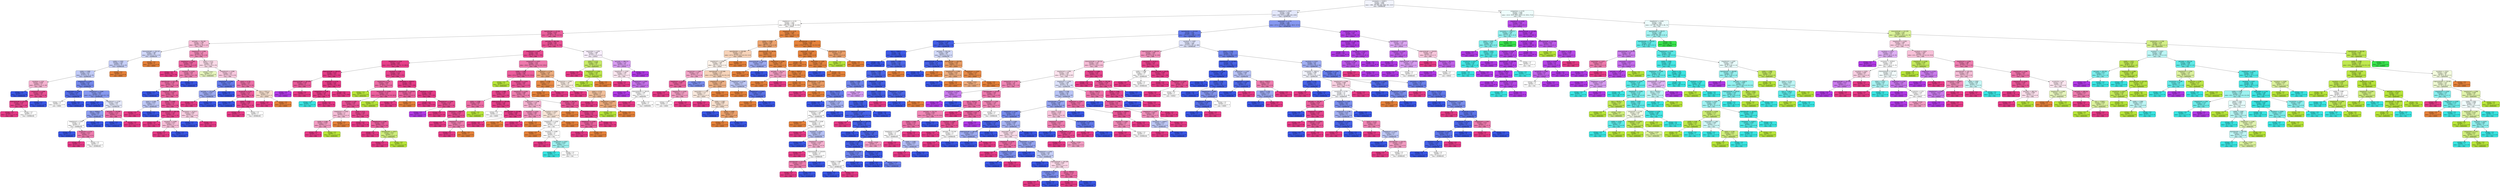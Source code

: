 digraph Tree {
node [shape=box, style="filled, rounded", color="black", fontname="helvetica"] ;
edge [fontname="helvetica"] ;
0 [label="convexarea <= 53244.5\nentropy = 2.664\nsamples = 4328\nvalue = [984, 743, 260, 858, 1688, 955, 1317]\nclass = DERMASON", fillcolor="#f2f4fd"] ;
1 [label="shapefactor1 <= 0.007\nentropy = 1.918\nsamples = 2788\nvalue = [972, 39, 0, 3, 1688, 410, 1242]\nclass = DERMASON", fillcolor="#e3e7fb"] ;
0 -> 1 [labeldistance=2.5, labelangle=45, headlabel="True"] ;
2 [label="shapefactor3 <= 0.724\nentropy = 1.412\nsamples = 1292\nvalue = [935, 39, 0, 3, 88, 18, 925]\nclass = SEKER", fillcolor="#fffefd"] ;
1 -> 2 ;
3 [label="equivdiameter <= 231.66\nentropy = 0.979\nsamples = 701\nvalue = [57, 36, 0, 3, 70, 18, 911]\nclass = SIRA", fillcolor="#ea5d9c"] ;
2 -> 3 ;
4 [label="perimeter <= 744.344\nentropy = 1.389\nsamples = 131\nvalue = [18, 3, 0, 0, 70, 0, 117]\nclass = SIRA", fillcolor="#f6bcd6"] ;
3 -> 4 ;
5 [label="minoraxislength <= 192.503\nentropy = 1.483\nsamples = 48\nvalue = [14, 0, 0, 0, 37, 0, 25]\nclass = DERMASON", fillcolor="#d0d7f9"] ;
4 -> 5 ;
6 [label="solidity <= 0.993\nentropy = 1.283\nsamples = 44\nvalue = [5, 0, 0, 0, 37, 0, 25]\nclass = DERMASON", fillcolor="#c6cff8"] ;
5 -> 6 ;
7 [label="solidity <= 0.989\nentropy = 1.075\nsamples = 43\nvalue = [1, 0, 0, 0, 37, 0, 25]\nclass = DERMASON", fillcolor="#c0caf7"] ;
6 -> 7 ;
8 [label="roundness <= 0.91\nentropy = 0.958\nsamples = 17\nvalue = [0, 0, 0, 0, 11, 0, 18]\nclass = SIRA", fillcolor="#f5b2d0"] ;
7 -> 8 ;
9 [label="entropy = 0.0\nsamples = 7\nvalue = [0, 0, 0, 0, 9, 0, 0]\nclass = DERMASON", fillcolor="#3956e5"] ;
8 -> 9 ;
10 [label="compactness <= 0.846\nentropy = 0.469\nsamples = 10\nvalue = [0, 0, 0, 0, 2, 0, 18]\nclass = SIRA", fillcolor="#e84f93"] ;
8 -> 10 ;
11 [label="majoraxislength <= 272.133\nentropy = 0.297\nsamples = 9\nvalue = [0, 0, 0, 0, 1, 0, 18]\nclass = SIRA", fillcolor="#e6448d"] ;
10 -> 11 ;
12 [label="entropy = 0.0\nsamples = 7\nvalue = [0, 0, 0, 0, 0, 0, 17]\nclass = SIRA", fillcolor="#e53986"] ;
11 -> 12 ;
13 [label="entropy = 1.0\nsamples = 2\nvalue = [0, 0, 0, 0, 1, 0, 1]\nclass = DERMASON", fillcolor="#ffffff"] ;
11 -> 13 ;
14 [label="entropy = 0.0\nsamples = 1\nvalue = [0, 0, 0, 0, 1, 0, 0]\nclass = DERMASON", fillcolor="#3956e5"] ;
10 -> 14 ;
15 [label="shapefactor4 <= 0.997\nentropy = 0.915\nsamples = 26\nvalue = [1, 0, 0, 0, 26, 0, 7]\nclass = DERMASON", fillcolor="#7488ed"] ;
7 -> 15 ;
16 [label="aspectration <= 1.397\nentropy = 0.503\nsamples = 8\nvalue = [1, 0, 0, 0, 8, 0, 0]\nclass = DERMASON", fillcolor="#526be8"] ;
15 -> 16 ;
17 [label="entropy = 1.0\nsamples = 2\nvalue = [1, 0, 0, 0, 1, 0, 0]\nclass = SEKER", fillcolor="#ffffff"] ;
16 -> 17 ;
18 [label="entropy = 0.0\nsamples = 6\nvalue = [0, 0, 0, 0, 7, 0, 0]\nclass = DERMASON", fillcolor="#3956e5"] ;
16 -> 18 ;
19 [label="shapefactor3 <= 0.682\nentropy = 0.855\nsamples = 18\nvalue = [0.0, 0.0, 0.0, 0.0, 18.0, 0.0, 7.0]\nclass = DERMASON", fillcolor="#8698ef"] ;
15 -> 19 ;
20 [label="entropy = 0.0\nsamples = 5\nvalue = [0, 0, 0, 0, 10, 0, 0]\nclass = DERMASON", fillcolor="#3956e5"] ;
19 -> 20 ;
21 [label="shapefactor3 <= 0.707\nentropy = 0.997\nsamples = 13\nvalue = [0, 0, 0, 0, 8, 0, 7]\nclass = DERMASON", fillcolor="#e6eafc"] ;
19 -> 21 ;
22 [label="area <= 40008.5\nentropy = 0.881\nsamples = 9\nvalue = [0, 0, 0, 0, 7, 0, 3]\nclass = DERMASON", fillcolor="#8e9ef0"] ;
21 -> 22 ;
23 [label="shapefactor4 <= 0.997\nentropy = 1.0\nsamples = 6\nvalue = [0, 0, 0, 0, 3, 0, 3]\nclass = DERMASON", fillcolor="#ffffff"] ;
22 -> 23 ;
24 [label="entropy = 0.0\nsamples = 2\nvalue = [0, 0, 0, 0, 2, 0, 0]\nclass = DERMASON", fillcolor="#3956e5"] ;
23 -> 24 ;
25 [label="eccentricity <= 0.722\nentropy = 0.811\nsamples = 4\nvalue = [0, 0, 0, 0, 1, 0, 3]\nclass = SIRA", fillcolor="#ee7bae"] ;
23 -> 25 ;
26 [label="entropy = 0.0\nsamples = 2\nvalue = [0, 0, 0, 0, 0, 0, 2]\nclass = SIRA", fillcolor="#e53986"] ;
25 -> 26 ;
27 [label="entropy = 1.0\nsamples = 2\nvalue = [0, 0, 0, 0, 1, 0, 1]\nclass = DERMASON", fillcolor="#ffffff"] ;
25 -> 27 ;
28 [label="entropy = 0.0\nsamples = 3\nvalue = [0, 0, 0, 0, 4, 0, 0]\nclass = DERMASON", fillcolor="#3956e5"] ;
22 -> 28 ;
29 [label="perimeter <= 724.989\nentropy = 0.722\nsamples = 4\nvalue = [0, 0, 0, 0, 1, 0, 4]\nclass = SIRA", fillcolor="#ec6aa4"] ;
21 -> 29 ;
30 [label="entropy = 0.0\nsamples = 1\nvalue = [0, 0, 0, 0, 1, 0, 0]\nclass = DERMASON", fillcolor="#3956e5"] ;
29 -> 30 ;
31 [label="entropy = 0.0\nsamples = 3\nvalue = [0, 0, 0, 0, 0, 0, 4]\nclass = SIRA", fillcolor="#e53986"] ;
29 -> 31 ;
32 [label="entropy = 0.0\nsamples = 1\nvalue = [4, 0, 0, 0, 0, 0, 0]\nclass = SEKER", fillcolor="#e58139"] ;
6 -> 32 ;
33 [label="entropy = 0.0\nsamples = 4\nvalue = [9, 0, 0, 0, 0, 0, 0]\nclass = SEKER", fillcolor="#e58139"] ;
5 -> 33 ;
34 [label="shapefactor4 <= 0.998\nentropy = 1.14\nsamples = 83\nvalue = [4, 3, 0, 0, 33, 0, 92]\nclass = SIRA", fillcolor="#f089b7"] ;
4 -> 34 ;
35 [label="shapefactor3 <= 0.665\nentropy = 0.664\nsamples = 57\nvalue = [0, 0, 0, 0, 14, 0, 67]\nclass = SIRA", fillcolor="#ea629f"] ;
34 -> 35 ;
36 [label="entropy = 0.0\nsamples = 20\nvalue = [0, 0, 0, 0, 0, 0, 29]\nclass = SIRA", fillcolor="#e53986"] ;
35 -> 36 ;
37 [label="roundness <= 0.918\nentropy = 0.84\nsamples = 37\nvalue = [0, 0, 0, 0, 14, 0, 38]\nclass = SIRA", fillcolor="#ef82b3"] ;
35 -> 37 ;
38 [label="equivdiameter <= 223.796\nentropy = 0.738\nsamples = 35\nvalue = [0, 0, 0, 0, 10, 0, 38]\nclass = SIRA", fillcolor="#ec6da6"] ;
37 -> 38 ;
39 [label="entropy = 0.0\nsamples = 1\nvalue = [0, 0, 0, 0, 2, 0, 0]\nclass = DERMASON", fillcolor="#3956e5"] ;
38 -> 39 ;
40 [label="shapefactor1 <= 0.007\nentropy = 0.667\nsamples = 34\nvalue = [0, 0, 0, 0, 8, 0, 38]\nclass = SIRA", fillcolor="#ea639f"] ;
38 -> 40 ;
41 [label="extent <= 0.708\nentropy = 0.971\nsamples = 3\nvalue = [0, 0, 0, 0, 3, 0, 2]\nclass = DERMASON", fillcolor="#bdc7f6"] ;
40 -> 41 ;
42 [label="entropy = 0.0\nsamples = 1\nvalue = [0, 0, 0, 0, 0, 0, 2]\nclass = SIRA", fillcolor="#e53986"] ;
41 -> 42 ;
43 [label="entropy = 0.0\nsamples = 2\nvalue = [0, 0, 0, 0, 3, 0, 0]\nclass = DERMASON", fillcolor="#3956e5"] ;
41 -> 43 ;
44 [label="solidity <= 0.989\nentropy = 0.535\nsamples = 31\nvalue = [0, 0, 0, 0, 5, 0, 36]\nclass = SIRA", fillcolor="#e95497"] ;
40 -> 44 ;
45 [label="majoraxislength <= 280.524\nentropy = 0.323\nsamples = 25\nvalue = [0, 0, 0, 0, 2, 0, 32]\nclass = SIRA", fillcolor="#e7458e"] ;
44 -> 45 ;
46 [label="entropy = 0.0\nsamples = 21\nvalue = [0, 0, 0, 0, 0, 0, 29]\nclass = SIRA", fillcolor="#e53986"] ;
45 -> 46 ;
47 [label="roundness <= 0.899\nentropy = 0.971\nsamples = 4\nvalue = [0, 0, 0, 0, 2, 0, 3]\nclass = SIRA", fillcolor="#f6bdd7"] ;
45 -> 47 ;
48 [label="entropy = 0.0\nsamples = 2\nvalue = [0, 0, 0, 0, 0, 0, 3]\nclass = SIRA", fillcolor="#e53986"] ;
47 -> 48 ;
49 [label="entropy = 0.0\nsamples = 2\nvalue = [0, 0, 0, 0, 2, 0, 0]\nclass = DERMASON", fillcolor="#3956e5"] ;
47 -> 49 ;
50 [label="convexarea <= 41352.5\nentropy = 0.985\nsamples = 6\nvalue = [0, 0, 0, 0, 3, 0, 4]\nclass = SIRA", fillcolor="#f8cee1"] ;
44 -> 50 ;
51 [label="entropy = 0.0\nsamples = 3\nvalue = [0, 0, 0, 0, 3, 0, 0]\nclass = DERMASON", fillcolor="#3956e5"] ;
50 -> 51 ;
52 [label="entropy = 0.0\nsamples = 3\nvalue = [0, 0, 0, 0, 0, 0, 4]\nclass = SIRA", fillcolor="#e53986"] ;
50 -> 52 ;
53 [label="entropy = 0.0\nsamples = 2\nvalue = [0, 0, 0, 0, 4, 0, 0]\nclass = DERMASON", fillcolor="#3956e5"] ;
37 -> 53 ;
54 [label="extent <= 0.711\nentropy = 1.563\nsamples = 26\nvalue = [4, 3, 0, 0, 19, 0, 25]\nclass = SIRA", fillcolor="#fadae8"] ;
34 -> 54 ;
55 [label="entropy = 0.971\nsamples = 2\nvalue = [0, 3, 0, 0, 2, 0, 0]\nclass = BARBUNYA", fillcolor="#e7f6bd"] ;
54 -> 55 ;
56 [label="shapefactor4 <= 0.998\nentropy = 1.315\nsamples = 24\nvalue = [4, 0, 0, 0, 17, 0, 25]\nclass = SIRA", fillcolor="#f8c8de"] ;
54 -> 56 ;
57 [label="shapefactor4 <= 0.998\nentropy = 0.672\nsamples = 9\nvalue = [0, 0, 0, 0, 14, 0, 3]\nclass = DERMASON", fillcolor="#637aeb"] ;
56 -> 57 ;
58 [label="perimeter <= 757.975\nentropy = 0.918\nsamples = 5\nvalue = [0, 0, 0, 0, 6, 0, 3]\nclass = DERMASON", fillcolor="#9caaf2"] ;
57 -> 58 ;
59 [label="entropy = 0.0\nsamples = 3\nvalue = [0, 0, 0, 0, 0, 0, 3]\nclass = SIRA", fillcolor="#e53986"] ;
58 -> 59 ;
60 [label="entropy = 0.0\nsamples = 2\nvalue = [0, 0, 0, 0, 6, 0, 0]\nclass = DERMASON", fillcolor="#3956e5"] ;
58 -> 60 ;
61 [label="entropy = 0.0\nsamples = 4\nvalue = [0, 0, 0, 0, 8, 0, 0]\nclass = DERMASON", fillcolor="#3956e5"] ;
57 -> 61 ;
62 [label="extent <= 0.776\nentropy = 1.035\nsamples = 15\nvalue = [4, 0, 0, 0, 3, 0, 22]\nclass = SIRA", fillcolor="#ec70a8"] ;
56 -> 62 ;
63 [label="eccentricity <= 0.707\nentropy = 0.575\nsamples = 10\nvalue = [0, 0, 0, 0, 3, 0, 19]\nclass = SIRA", fillcolor="#e95899"] ;
62 -> 63 ;
64 [label="entropy = 0.0\nsamples = 1\nvalue = [0, 0, 0, 0, 2, 0, 0]\nclass = DERMASON", fillcolor="#3956e5"] ;
63 -> 64 ;
65 [label="solidity <= 0.991\nentropy = 0.286\nsamples = 9\nvalue = [0, 0, 0, 0, 1, 0, 19]\nclass = SIRA", fillcolor="#e6438c"] ;
63 -> 65 ;
66 [label="entropy = 0.0\nsamples = 7\nvalue = [0, 0, 0, 0, 0, 0, 18]\nclass = SIRA", fillcolor="#e53986"] ;
65 -> 66 ;
67 [label="entropy = 1.0\nsamples = 2\nvalue = [0, 0, 0, 0, 1, 0, 1]\nclass = DERMASON", fillcolor="#ffffff"] ;
65 -> 67 ;
68 [label="area <= 41611.0\nentropy = 0.985\nsamples = 5\nvalue = [4, 0, 0, 0, 0, 0, 3]\nclass = SEKER", fillcolor="#f8e0ce"] ;
62 -> 68 ;
69 [label="entropy = 0.0\nsamples = 3\nvalue = [0, 0, 0, 0, 0, 0, 3]\nclass = SIRA", fillcolor="#e53986"] ;
68 -> 69 ;
70 [label="entropy = 0.0\nsamples = 2\nvalue = [4, 0, 0, 0, 0, 0, 0]\nclass = SEKER", fillcolor="#e58139"] ;
68 -> 70 ;
71 [label="perimeter <= 864.189\nentropy = 0.66\nsamples = 570\nvalue = [39, 33, 0, 3, 0, 18, 794]\nclass = SIRA", fillcolor="#e84f93"] ;
3 -> 71 ;
72 [label="shapefactor4 <= 0.997\nentropy = 0.49\nsamples = 538\nvalue = [38, 20, 0, 3, 0, 3, 785]\nclass = SIRA", fillcolor="#e74990"] ;
71 -> 72 ;
73 [label="shapefactor3 <= 0.64\nentropy = 0.201\nsamples = 420\nvalue = [2.0, 10.0, 0.0, 1.0, 0.0, 3.0, 646.0]\nclass = SIRA", fillcolor="#e63e89"] ;
72 -> 73 ;
74 [label="majoraxislength <= 294.017\nentropy = 0.074\nsamples = 233\nvalue = [0, 0, 0, 1, 0, 2, 374]\nclass = SIRA", fillcolor="#e53b87"] ;
73 -> 74 ;
75 [label="minoraxislength <= 185.665\nentropy = 0.592\nsamples = 8\nvalue = [0, 0, 0, 0, 0, 2, 12]\nclass = SIRA", fillcolor="#e95a9a"] ;
74 -> 75 ;
76 [label="entropy = 0.0\nsamples = 1\nvalue = [0, 0, 0, 0, 0, 2, 0]\nclass = HOROZ", fillcolor="#b139e5"] ;
75 -> 76 ;
77 [label="entropy = 0.0\nsamples = 7\nvalue = [0, 0, 0, 0, 0, 0, 12]\nclass = SIRA", fillcolor="#e53986"] ;
75 -> 77 ;
78 [label="eccentricity <= 0.776\nentropy = 0.027\nsamples = 225\nvalue = [0, 0, 0, 1, 0, 0, 362]\nclass = SIRA", fillcolor="#e53a86"] ;
74 -> 78 ;
79 [label="compactness <= 0.792\nentropy = 0.107\nsamples = 44\nvalue = [0, 0, 0, 1, 0, 0, 70]\nclass = SIRA", fillcolor="#e53c88"] ;
78 -> 79 ;
80 [label="entropy = 0.0\nsamples = 1\nvalue = [0, 0, 0, 1, 0, 0, 0]\nclass = CALI", fillcolor="#39e5e2"] ;
79 -> 80 ;
81 [label="entropy = 0.0\nsamples = 43\nvalue = [0, 0, 0, 0, 0, 0, 70]\nclass = SIRA", fillcolor="#e53986"] ;
79 -> 81 ;
82 [label="entropy = 0.0\nsamples = 181\nvalue = [0, 0, 0, 0, 0, 0, 292]\nclass = SIRA", fillcolor="#e53986"] ;
78 -> 82 ;
83 [label="roundness <= 0.88\nentropy = 0.313\nsamples = 187\nvalue = [2, 10, 0, 0, 0, 1, 272]\nclass = SIRA", fillcolor="#e6428c"] ;
73 -> 83 ;
84 [label="compactness <= 0.8\nentropy = 0.828\nsamples = 33\nvalue = [1, 10, 0, 0, 0, 0, 42]\nclass = SIRA", fillcolor="#ec6ca5"] ;
83 -> 84 ;
85 [label="entropy = 0.0\nsamples = 1\nvalue = [0, 3, 0, 0, 0, 0, 0]\nclass = BARBUNYA", fillcolor="#b7e539"] ;
84 -> 85 ;
86 [label="compactness <= 0.839\nentropy = 0.721\nsamples = 32\nvalue = [1.0, 7.0, 0.0, 0.0, 0.0, 0.0, 42.0]\nclass = SIRA", fillcolor="#ea5e9d"] ;
84 -> 86 ;
87 [label="roundness <= 0.85\nentropy = 0.566\nsamples = 31\nvalue = [1, 4, 0, 0, 0, 0, 42]\nclass = SIRA", fillcolor="#e85094"] ;
86 -> 87 ;
88 [label="shapefactor2 <= 0.002\nentropy = 1.5\nsamples = 4\nvalue = [1, 1, 0, 0, 0, 0, 2]\nclass = SIRA", fillcolor="#f6bdd7"] ;
87 -> 88 ;
89 [label="solidity <= 0.986\nentropy = 0.918\nsamples = 3\nvalue = [0, 1, 0, 0, 0, 0, 2]\nclass = SIRA", fillcolor="#f29cc2"] ;
88 -> 89 ;
90 [label="entropy = 0.0\nsamples = 2\nvalue = [0, 0, 0, 0, 0, 0, 2]\nclass = SIRA", fillcolor="#e53986"] ;
89 -> 90 ;
91 [label="entropy = 0.0\nsamples = 1\nvalue = [0, 1, 0, 0, 0, 0, 0]\nclass = BARBUNYA", fillcolor="#b7e539"] ;
89 -> 91 ;
92 [label="entropy = 0.0\nsamples = 1\nvalue = [1, 0, 0, 0, 0, 0, 0]\nclass = SEKER", fillcolor="#e58139"] ;
88 -> 92 ;
93 [label="extent <= 0.71\nentropy = 0.365\nsamples = 27\nvalue = [0, 3, 0, 0, 0, 0, 40]\nclass = SIRA", fillcolor="#e7488f"] ;
87 -> 93 ;
94 [label="entropy = 0.0\nsamples = 14\nvalue = [0, 0, 0, 0, 0, 0, 24]\nclass = SIRA", fillcolor="#e53986"] ;
93 -> 94 ;
95 [label="shapefactor4 <= 0.996\nentropy = 0.629\nsamples = 13\nvalue = [0, 3, 0, 0, 0, 0, 16]\nclass = SIRA", fillcolor="#ea5e9d"] ;
93 -> 95 ;
96 [label="entropy = 0.0\nsamples = 10\nvalue = [0, 0, 0, 0, 0, 0, 15]\nclass = SIRA", fillcolor="#e53986"] ;
95 -> 96 ;
97 [label="equivdiameter <= 242.9\nentropy = 0.811\nsamples = 3\nvalue = [0, 3, 0, 0, 0, 0, 1]\nclass = BARBUNYA", fillcolor="#cfee7b"] ;
95 -> 97 ;
98 [label="entropy = 0.0\nsamples = 1\nvalue = [0, 0, 0, 0, 0, 0, 1]\nclass = SIRA", fillcolor="#e53986"] ;
97 -> 98 ;
99 [label="entropy = 0.0\nsamples = 2\nvalue = [0, 3, 0, 0, 0, 0, 0]\nclass = BARBUNYA", fillcolor="#b7e539"] ;
97 -> 99 ;
100 [label="entropy = 0.0\nsamples = 1\nvalue = [0, 3, 0, 0, 0, 0, 0]\nclass = BARBUNYA", fillcolor="#b7e539"] ;
86 -> 100 ;
101 [label="convexarea <= 42932.0\nentropy = 0.08\nsamples = 154\nvalue = [1, 0, 0, 0, 0, 1, 230]\nclass = SIRA", fillcolor="#e53b87"] ;
83 -> 101 ;
102 [label="equivdiameter <= 232.651\nentropy = 0.65\nsamples = 5\nvalue = [1, 0, 0, 0, 0, 0, 5]\nclass = SIRA", fillcolor="#ea619e"] ;
101 -> 102 ;
103 [label="entropy = 0.0\nsamples = 4\nvalue = [0, 0, 0, 0, 0, 0, 5]\nclass = SIRA", fillcolor="#e53986"] ;
102 -> 103 ;
104 [label="entropy = 0.0\nsamples = 1\nvalue = [1, 0, 0, 0, 0, 0, 0]\nclass = SEKER", fillcolor="#e58139"] ;
102 -> 104 ;
105 [label="roundness <= 0.921\nentropy = 0.041\nsamples = 149\nvalue = [0, 0, 0, 0, 0, 1, 225]\nclass = SIRA", fillcolor="#e53a87"] ;
101 -> 105 ;
106 [label="entropy = 0.0\nsamples = 141\nvalue = [0, 0, 0, 0, 0, 0, 215]\nclass = SIRA", fillcolor="#e53986"] ;
105 -> 106 ;
107 [label="shapefactor2 <= 0.002\nentropy = 0.439\nsamples = 8\nvalue = [0, 0, 0, 0, 0, 1, 10]\nclass = SIRA", fillcolor="#e84d92"] ;
105 -> 107 ;
108 [label="entropy = 0.0\nsamples = 1\nvalue = [0, 0, 0, 0, 0, 1, 0]\nclass = HOROZ", fillcolor="#b139e5"] ;
107 -> 108 ;
109 [label="entropy = 0.0\nsamples = 7\nvalue = [0, 0, 0, 0, 0, 0, 10]\nclass = SIRA", fillcolor="#e53986"] ;
107 -> 109 ;
110 [label="compactness <= 0.837\nentropy = 1.072\nsamples = 118\nvalue = [36.0, 10.0, 0.0, 2.0, 0.0, 0.0, 139.0]\nclass = SIRA", fillcolor="#ed78ac"] ;
72 -> 110 ;
111 [label="solidity <= 0.986\nentropy = 0.829\nsamples = 100\nvalue = [15.0, 8.0, 0.0, 2.0, 0.0, 0.0, 133.0]\nclass = SIRA", fillcolor="#ea5c9b"] ;
110 -> 111 ;
112 [label="entropy = 0.0\nsamples = 3\nvalue = [0, 6, 0, 0, 0, 0, 0]\nclass = BARBUNYA", fillcolor="#b7e539"] ;
111 -> 112 ;
113 [label="shapefactor3 <= 0.652\nentropy = 0.663\nsamples = 97\nvalue = [15, 2, 0, 2, 0, 0, 133]\nclass = SIRA", fillcolor="#e95497"] ;
111 -> 113 ;
114 [label="solidity <= 0.988\nentropy = 0.338\nsamples = 57\nvalue = [3, 2, 0, 0, 0, 0, 94]\nclass = SIRA", fillcolor="#e6438c"] ;
113 -> 114 ;
115 [label="solidity <= 0.988\nentropy = 0.946\nsamples = 9\nvalue = [1, 2, 0, 0, 0, 0, 11]\nclass = SIRA", fillcolor="#ec6ba4"] ;
114 -> 115 ;
116 [label="convexarea <= 44841.0\nentropy = 0.414\nsamples = 8\nvalue = [1, 0, 0, 0, 0, 0, 11]\nclass = SIRA", fillcolor="#e74b91"] ;
115 -> 116 ;
117 [label="entropy = 0.0\nsamples = 5\nvalue = [0, 0, 0, 0, 0, 0, 8]\nclass = SIRA", fillcolor="#e53986"] ;
116 -> 117 ;
118 [label="shapefactor3 <= 0.637\nentropy = 0.811\nsamples = 3\nvalue = [1, 0, 0, 0, 0, 0, 3]\nclass = SIRA", fillcolor="#ee7bae"] ;
116 -> 118 ;
119 [label="entropy = 0.0\nsamples = 2\nvalue = [0, 0, 0, 0, 0, 0, 3]\nclass = SIRA", fillcolor="#e53986"] ;
118 -> 119 ;
120 [label="entropy = 0.0\nsamples = 1\nvalue = [1, 0, 0, 0, 0, 0, 0]\nclass = SEKER", fillcolor="#e58139"] ;
118 -> 120 ;
121 [label="entropy = 0.0\nsamples = 1\nvalue = [0, 2, 0, 0, 0, 0, 0]\nclass = BARBUNYA", fillcolor="#b7e539"] ;
115 -> 121 ;
122 [label="majoraxislength <= 290.858\nentropy = 0.161\nsamples = 48\nvalue = [2, 0, 0, 0, 0, 0, 83]\nclass = SIRA", fillcolor="#e63e89"] ;
114 -> 122 ;
123 [label="entropy = 1.0\nsamples = 2\nvalue = [1, 0, 0, 0, 0, 0, 1]\nclass = SEKER", fillcolor="#ffffff"] ;
122 -> 123 ;
124 [label="equivdiameter <= 255.465\nentropy = 0.094\nsamples = 46\nvalue = [1, 0, 0, 0, 0, 0, 82]\nclass = SIRA", fillcolor="#e53b87"] ;
122 -> 124 ;
125 [label="entropy = 0.0\nsamples = 45\nvalue = [0, 0, 0, 0, 0, 0, 82]\nclass = SIRA", fillcolor="#e53986"] ;
124 -> 125 ;
126 [label="entropy = 0.0\nsamples = 1\nvalue = [1, 0, 0, 0, 0, 0, 0]\nclass = SEKER", fillcolor="#e58139"] ;
124 -> 126 ;
127 [label="shapefactor2 <= 0.002\nentropy = 0.989\nsamples = 40\nvalue = [12, 0, 0, 2, 0, 0, 39]\nclass = SIRA", fillcolor="#ee7daf"] ;
113 -> 127 ;
128 [label="shapefactor4 <= 0.998\nentropy = 1.254\nsamples = 22\nvalue = [9, 0, 0, 2, 0, 0, 16]\nclass = SIRA", fillcolor="#f5b2d0"] ;
127 -> 128 ;
129 [label="roundness <= 0.922\nentropy = 0.881\nsamples = 15\nvalue = [6, 0, 0, 0, 0, 0, 14]\nclass = SIRA", fillcolor="#f08eba"] ;
128 -> 129 ;
130 [label="entropy = 0.0\nsamples = 11\nvalue = [0, 0, 0, 0, 0, 0, 14]\nclass = SIRA", fillcolor="#e53986"] ;
129 -> 130 ;
131 [label="entropy = 0.0\nsamples = 4\nvalue = [6, 0, 0, 0, 0, 0, 0]\nclass = SEKER", fillcolor="#e58139"] ;
129 -> 131 ;
132 [label="roundness <= 0.919\nentropy = 1.557\nsamples = 7\nvalue = [3, 0, 0, 2, 0, 0, 2]\nclass = SEKER", fillcolor="#fae6d7"] ;
128 -> 132 ;
133 [label="shapefactor2 <= 0.002\nentropy = 1.522\nsamples = 5\nvalue = [1, 0, 0, 2, 0, 0, 2]\nclass = CALI", fillcolor="#ffffff"] ;
132 -> 133 ;
134 [label="entropy = 0.0\nsamples = 1\nvalue = [1, 0, 0, 0, 0, 0, 0]\nclass = SEKER", fillcolor="#e58139"] ;
133 -> 134 ;
135 [label="roundness <= 0.908\nentropy = 1.0\nsamples = 4\nvalue = [0, 0, 0, 2, 0, 0, 2]\nclass = CALI", fillcolor="#ffffff"] ;
133 -> 135 ;
136 [label="entropy = 0.0\nsamples = 1\nvalue = [0, 0, 0, 0, 0, 0, 1]\nclass = SIRA", fillcolor="#e53986"] ;
135 -> 136 ;
137 [label="compactness <= 0.817\nentropy = 0.918\nsamples = 3\nvalue = [0, 0, 0, 2, 0, 0, 1]\nclass = CALI", fillcolor="#9cf2f0"] ;
135 -> 137 ;
138 [label="entropy = 0.0\nsamples = 1\nvalue = [0, 0, 0, 1, 0, 0, 0]\nclass = CALI", fillcolor="#39e5e2"] ;
137 -> 138 ;
139 [label="entropy = 1.0\nsamples = 2\nvalue = [0, 0, 0, 1, 0, 0, 1]\nclass = CALI", fillcolor="#ffffff"] ;
137 -> 139 ;
140 [label="entropy = 0.0\nsamples = 2\nvalue = [2, 0, 0, 0, 0, 0, 0]\nclass = SEKER", fillcolor="#e58139"] ;
132 -> 140 ;
141 [label="perimeter <= 764.736\nentropy = 0.516\nsamples = 18\nvalue = [3, 0, 0, 0, 0, 0, 23]\nclass = SIRA", fillcolor="#e85396"] ;
127 -> 141 ;
142 [label="entropy = 0.0\nsamples = 2\nvalue = [2, 0, 0, 0, 0, 0, 0]\nclass = SEKER", fillcolor="#e58139"] ;
141 -> 142 ;
143 [label="roundness <= 0.896\nentropy = 0.25\nsamples = 16\nvalue = [1, 0, 0, 0, 0, 0, 23]\nclass = SIRA", fillcolor="#e6428b"] ;
141 -> 143 ;
144 [label="shapefactor2 <= 0.002\nentropy = 0.65\nsamples = 6\nvalue = [1, 0, 0, 0, 0, 0, 5]\nclass = SIRA", fillcolor="#ea619e"] ;
143 -> 144 ;
145 [label="entropy = 0.0\nsamples = 5\nvalue = [0, 0, 0, 0, 0, 0, 5]\nclass = SIRA", fillcolor="#e53986"] ;
144 -> 145 ;
146 [label="entropy = 0.0\nsamples = 1\nvalue = [1, 0, 0, 0, 0, 0, 0]\nclass = SEKER", fillcolor="#e58139"] ;
144 -> 146 ;
147 [label="entropy = 0.0\nsamples = 10\nvalue = [0, 0, 0, 0, 0, 0, 18]\nclass = SIRA", fillcolor="#e53986"] ;
143 -> 147 ;
148 [label="shapefactor3 <= 0.709\nentropy = 1.074\nsamples = 18\nvalue = [21, 2, 0, 0, 0, 0, 6]\nclass = SEKER", fillcolor="#eead7e"] ;
110 -> 148 ;
149 [label="extent <= 0.799\nentropy = 0.337\nsamples = 7\nvalue = [15, 0, 0, 0, 0, 0, 1]\nclass = SEKER", fillcolor="#e78946"] ;
148 -> 149 ;
150 [label="entropy = 0.0\nsamples = 6\nvalue = [15, 0, 0, 0, 0, 0, 0]\nclass = SEKER", fillcolor="#e58139"] ;
149 -> 150 ;
151 [label="entropy = 0.0\nsamples = 1\nvalue = [0, 0, 0, 0, 0, 0, 1]\nclass = SIRA", fillcolor="#e53986"] ;
149 -> 151 ;
152 [label="compactness <= 0.843\nentropy = 1.46\nsamples = 11\nvalue = [6, 2, 0, 0, 0, 0, 5]\nclass = SEKER", fillcolor="#fcefe6"] ;
148 -> 152 ;
153 [label="entropy = 0.0\nsamples = 2\nvalue = [0, 0, 0, 0, 0, 0, 3]\nclass = SIRA", fillcolor="#e53986"] ;
152 -> 153 ;
154 [label="extent <= 0.732\nentropy = 1.371\nsamples = 9\nvalue = [6, 2, 0, 0, 0, 0, 2]\nclass = SEKER", fillcolor="#f2c09c"] ;
152 -> 154 ;
155 [label="entropy = 0.0\nsamples = 2\nvalue = [0, 0, 0, 0, 0, 0, 2]\nclass = SIRA", fillcolor="#e53986"] ;
154 -> 155 ;
156 [label="shapefactor4 <= 0.998\nentropy = 0.811\nsamples = 7\nvalue = [6, 2, 0, 0, 0, 0, 0]\nclass = SEKER", fillcolor="#eeab7b"] ;
154 -> 156 ;
157 [label="entropy = 0.0\nsamples = 2\nvalue = [0, 2, 0, 0, 0, 0, 0]\nclass = BARBUNYA", fillcolor="#b7e539"] ;
156 -> 157 ;
158 [label="entropy = 0.0\nsamples = 5\nvalue = [6, 0, 0, 0, 0, 0, 0]\nclass = SEKER", fillcolor="#e58139"] ;
156 -> 158 ;
159 [label="aspectration <= 1.659\nentropy = 1.689\nsamples = 32\nvalue = [1, 13, 0, 0, 0, 15, 9]\nclass = HOROZ", fillcolor="#f9effd"] ;
71 -> 159 ;
160 [label="extent <= 0.714\nentropy = 0.906\nsamples = 12\nvalue = [1, 12, 0, 0, 0, 0, 2]\nclass = BARBUNYA", fillcolor="#c8eb67"] ;
159 -> 160 ;
161 [label="entropy = 0.0\nsamples = 2\nvalue = [0, 0, 0, 0, 0, 0, 2]\nclass = SIRA", fillcolor="#e53986"] ;
160 -> 161 ;
162 [label="shapefactor2 <= 0.002\nentropy = 0.391\nsamples = 10\nvalue = [1, 12, 0, 0, 0, 0, 0]\nclass = BARBUNYA", fillcolor="#bde749"] ;
160 -> 162 ;
163 [label="entropy = 0.0\nsamples = 9\nvalue = [0, 12, 0, 0, 0, 0, 0]\nclass = BARBUNYA", fillcolor="#b7e539"] ;
162 -> 163 ;
164 [label="entropy = 0.0\nsamples = 1\nvalue = [1, 0, 0, 0, 0, 0, 0]\nclass = SEKER", fillcolor="#e58139"] ;
162 -> 164 ;
165 [label="perimeter <= 888.712\nentropy = 1.121\nsamples = 20\nvalue = [0, 1, 0, 0, 0, 15, 7]\nclass = HOROZ", fillcolor="#d89cf2"] ;
159 -> 165 ;
166 [label="shapefactor1 <= 0.007\nentropy = 1.296\nsamples = 13\nvalue = [0, 1, 0, 0, 0, 6, 7]\nclass = SIRA", fillcolor="#fce6f0"] ;
165 -> 166 ;
167 [label="entropy = 0.0\nsamples = 6\nvalue = [0, 0, 0, 0, 0, 0, 6]\nclass = SIRA", fillcolor="#e53986"] ;
166 -> 167 ;
168 [label="shapefactor4 <= 0.993\nentropy = 1.061\nsamples = 7\nvalue = [0, 1, 0, 0, 0, 6, 1]\nclass = HOROZ", fillcolor="#c772ec"] ;
166 -> 168 ;
169 [label="entropy = 0.0\nsamples = 4\nvalue = [0, 0, 0, 0, 0, 5, 0]\nclass = HOROZ", fillcolor="#b139e5"] ;
168 -> 169 ;
170 [label="minoraxislength <= 190.18\nentropy = 1.585\nsamples = 3\nvalue = [0, 1, 0, 0, 0, 1, 1]\nclass = BARBUNYA", fillcolor="#ffffff"] ;
168 -> 170 ;
171 [label="entropy = 0.0\nsamples = 1\nvalue = [0, 0, 0, 0, 0, 0, 1]\nclass = SIRA", fillcolor="#e53986"] ;
170 -> 171 ;
172 [label="entropy = 1.0\nsamples = 2\nvalue = [0, 1, 0, 0, 0, 1, 0]\nclass = BARBUNYA", fillcolor="#ffffff"] ;
170 -> 172 ;
173 [label="entropy = 0.0\nsamples = 7\nvalue = [0, 0, 0, 0, 0, 9, 0]\nclass = HOROZ", fillcolor="#b139e5"] ;
165 -> 173 ;
174 [label="shapefactor3 <= 0.76\nentropy = 0.285\nsamples = 591\nvalue = [878, 3, 0, 0, 18, 0, 14]\nclass = SEKER", fillcolor="#e68641"] ;
2 -> 174 ;
175 [label="solidity <= 0.989\nentropy = 1.056\nsamples = 87\nvalue = [99, 1, 0, 0, 15, 0, 14]\nclass = SEKER", fillcolor="#eca26d"] ;
174 -> 175 ;
176 [label="equivdiameter <= 236.948\nentropy = 1.575\nsamples = 33\nvalue = [27.0, 1.0, 0.0, 0.0, 13.0, 0.0, 11.0]\nclass = SEKER", fillcolor="#f6d2b8"] ;
175 -> 176 ;
177 [label="shapefactor4 <= 0.996\nentropy = 1.695\nsamples = 26\nvalue = [16, 1, 0, 0, 13, 0, 11]\nclass = SEKER", fillcolor="#fcf2ea"] ;
176 -> 177 ;
178 [label="compactness <= 0.867\nentropy = 1.472\nsamples = 9\nvalue = [1, 1, 0, 0, 4, 0, 9]\nclass = SIRA", fillcolor="#f3a5c8"] ;
177 -> 178 ;
179 [label="shapefactor1 <= 0.007\nentropy = 0.866\nsamples = 7\nvalue = [1, 0, 0, 0, 1, 0, 9]\nclass = SIRA", fillcolor="#ea619e"] ;
178 -> 179 ;
180 [label="entropy = 0.0\nsamples = 3\nvalue = [0, 0, 0, 0, 0, 0, 6]\nclass = SIRA", fillcolor="#e53986"] ;
179 -> 180 ;
181 [label="shapefactor2 <= 0.002\nentropy = 1.371\nsamples = 4\nvalue = [1, 0, 0, 0, 1, 0, 3]\nclass = SIRA", fillcolor="#f29cc2"] ;
179 -> 181 ;
182 [label="entropy = 1.0\nsamples = 2\nvalue = [1, 0, 0, 0, 1, 0, 0]\nclass = SEKER", fillcolor="#ffffff"] ;
181 -> 182 ;
183 [label="entropy = 0.0\nsamples = 2\nvalue = [0, 0, 0, 0, 0, 0, 3]\nclass = SIRA", fillcolor="#e53986"] ;
181 -> 183 ;
184 [label="entropy = 0.811\nsamples = 2\nvalue = [0, 1, 0, 0, 3, 0, 0]\nclass = DERMASON", fillcolor="#7b8eee"] ;
178 -> 184 ;
185 [label="equivdiameter <= 227.986\nentropy = 1.272\nsamples = 17\nvalue = [15.0, 0.0, 0.0, 0.0, 9.0, 0.0, 2.0]\nclass = SEKER", fillcolor="#f6d3b9"] ;
177 -> 185 ;
186 [label="shapefactor4 <= 0.998\nentropy = 1.199\nsamples = 12\nvalue = [11, 0, 0, 0, 3, 0, 2]\nclass = SEKER", fillcolor="#efb185"] ;
185 -> 186 ;
187 [label="aspectration <= 1.316\nentropy = 1.53\nsamples = 7\nvalue = [4, 0, 0, 0, 3, 0, 2]\nclass = SEKER", fillcolor="#fbeade"] ;
186 -> 187 ;
188 [label="entropy = 0.0\nsamples = 2\nvalue = [0, 0, 0, 0, 0, 0, 2]\nclass = SIRA", fillcolor="#e53986"] ;
187 -> 188 ;
189 [label="solidity <= 0.987\nentropy = 0.985\nsamples = 5\nvalue = [4, 0, 0, 0, 3, 0, 0]\nclass = SEKER", fillcolor="#f8e0ce"] ;
187 -> 189 ;
190 [label="entropy = 0.0\nsamples = 2\nvalue = [0, 0, 0, 0, 2, 0, 0]\nclass = DERMASON", fillcolor="#3956e5"] ;
189 -> 190 ;
191 [label="solidity <= 0.989\nentropy = 0.722\nsamples = 3\nvalue = [4, 0, 0, 0, 1, 0, 0]\nclass = SEKER", fillcolor="#eca06a"] ;
189 -> 191 ;
192 [label="entropy = 0.0\nsamples = 2\nvalue = [4, 0, 0, 0, 0, 0, 0]\nclass = SEKER", fillcolor="#e58139"] ;
191 -> 192 ;
193 [label="entropy = 0.0\nsamples = 1\nvalue = [0, 0, 0, 0, 1, 0, 0]\nclass = DERMASON", fillcolor="#3956e5"] ;
191 -> 193 ;
194 [label="entropy = 0.0\nsamples = 5\nvalue = [7, 0, 0, 0, 0, 0, 0]\nclass = SEKER", fillcolor="#e58139"] ;
186 -> 194 ;
195 [label="shapefactor4 <= 0.998\nentropy = 0.971\nsamples = 5\nvalue = [4, 0, 0, 0, 6, 0, 0]\nclass = DERMASON", fillcolor="#bdc7f6"] ;
185 -> 195 ;
196 [label="entropy = 0.0\nsamples = 2\nvalue = [3, 0, 0, 0, 0, 0, 0]\nclass = SEKER", fillcolor="#e58139"] ;
195 -> 196 ;
197 [label="shapefactor2 <= 0.002\nentropy = 0.592\nsamples = 3\nvalue = [1, 0, 0, 0, 6, 0, 0]\nclass = DERMASON", fillcolor="#5a72e9"] ;
195 -> 197 ;
198 [label="entropy = 0.0\nsamples = 1\nvalue = [1, 0, 0, 0, 0, 0, 0]\nclass = SEKER", fillcolor="#e58139"] ;
197 -> 198 ;
199 [label="entropy = 0.0\nsamples = 2\nvalue = [0, 0, 0, 0, 6, 0, 0]\nclass = DERMASON", fillcolor="#3956e5"] ;
197 -> 199 ;
200 [label="entropy = 0.0\nsamples = 7\nvalue = [11, 0, 0, 0, 0, 0, 0]\nclass = SEKER", fillcolor="#e58139"] ;
176 -> 200 ;
201 [label="minoraxislength <= 186.98\nentropy = 0.41\nsamples = 54\nvalue = [72, 0, 0, 0, 2, 0, 3]\nclass = SEKER", fillcolor="#e78a46"] ;
175 -> 201 ;
202 [label="minoraxislength <= 186.016\nentropy = 0.918\nsamples = 3\nvalue = [1, 0, 0, 0, 2, 0, 0]\nclass = DERMASON", fillcolor="#9caaf2"] ;
201 -> 202 ;
203 [label="entropy = 0.0\nsamples = 1\nvalue = [1, 0, 0, 0, 0, 0, 0]\nclass = SEKER", fillcolor="#e58139"] ;
202 -> 203 ;
204 [label="entropy = 0.0\nsamples = 2\nvalue = [0, 0, 0, 0, 2, 0, 0]\nclass = DERMASON", fillcolor="#3956e5"] ;
202 -> 204 ;
205 [label="shapefactor4 <= 0.996\nentropy = 0.245\nsamples = 51\nvalue = [71, 0, 0, 0, 0, 0, 3]\nclass = SEKER", fillcolor="#e68641"] ;
201 -> 205 ;
206 [label="perimeter <= 741.714\nentropy = 0.918\nsamples = 3\nvalue = [1, 0, 0, 0, 0, 0, 2]\nclass = SIRA", fillcolor="#f29cc2"] ;
205 -> 206 ;
207 [label="entropy = 0.0\nsamples = 1\nvalue = [1, 0, 0, 0, 0, 0, 0]\nclass = SEKER", fillcolor="#e58139"] ;
206 -> 207 ;
208 [label="entropy = 0.0\nsamples = 2\nvalue = [0, 0, 0, 0, 0, 0, 2]\nclass = SIRA", fillcolor="#e53986"] ;
206 -> 208 ;
209 [label="area <= 49407.0\nentropy = 0.107\nsamples = 48\nvalue = [70, 0, 0, 0, 0, 0, 1]\nclass = SEKER", fillcolor="#e5833c"] ;
205 -> 209 ;
210 [label="entropy = 0.0\nsamples = 43\nvalue = [65, 0, 0, 0, 0, 0, 0]\nclass = SEKER", fillcolor="#e58139"] ;
209 -> 210 ;
211 [label="equivdiameter <= 252.782\nentropy = 0.65\nsamples = 5\nvalue = [5, 0, 0, 0, 0, 0, 1]\nclass = SEKER", fillcolor="#ea9a61"] ;
209 -> 211 ;
212 [label="entropy = 0.0\nsamples = 1\nvalue = [0, 0, 0, 0, 0, 0, 1]\nclass = SIRA", fillcolor="#e53986"] ;
211 -> 212 ;
213 [label="entropy = 0.0\nsamples = 4\nvalue = [5, 0, 0, 0, 0, 0, 0]\nclass = SEKER", fillcolor="#e58139"] ;
211 -> 213 ;
214 [label="equivdiameter <= 252.198\nentropy = 0.062\nsamples = 504\nvalue = [779.0, 2.0, 0.0, 0.0, 3.0, 0.0, 0.0]\nclass = SEKER", fillcolor="#e5823a"] ;
174 -> 214 ;
215 [label="aspectration <= 1.264\nentropy = 0.037\nsamples = 499\nvalue = [771, 0, 0, 0, 3, 0, 0]\nclass = SEKER", fillcolor="#e5813a"] ;
214 -> 215 ;
216 [label="entropy = 0.0\nsamples = 391\nvalue = [618, 0, 0, 0, 0, 0, 0]\nclass = SEKER", fillcolor="#e58139"] ;
215 -> 216 ;
217 [label="aspectration <= 1.265\nentropy = 0.137\nsamples = 108\nvalue = [153, 0, 0, 0, 3, 0, 0]\nclass = SEKER", fillcolor="#e6833d"] ;
215 -> 217 ;
218 [label="entropy = 0.0\nsamples = 1\nvalue = [0, 0, 0, 0, 3, 0, 0]\nclass = DERMASON", fillcolor="#3956e5"] ;
217 -> 218 ;
219 [label="entropy = 0.0\nsamples = 107\nvalue = [153, 0, 0, 0, 0, 0, 0]\nclass = SEKER", fillcolor="#e58139"] ;
217 -> 219 ;
220 [label="equivdiameter <= 252.572\nentropy = 0.722\nsamples = 5\nvalue = [8, 2, 0, 0, 0, 0, 0]\nclass = SEKER", fillcolor="#eca06a"] ;
214 -> 220 ;
221 [label="entropy = 0.0\nsamples = 1\nvalue = [0, 2, 0, 0, 0, 0, 0]\nclass = BARBUNYA", fillcolor="#b7e539"] ;
220 -> 221 ;
222 [label="entropy = 0.0\nsamples = 4\nvalue = [8, 0, 0, 0, 0, 0, 0]\nclass = SEKER", fillcolor="#e58139"] ;
220 -> 222 ;
223 [label="aspectration <= 1.774\nentropy = 1.292\nsamples = 1496\nvalue = [37.0, 0.0, 0.0, 0.0, 1600.0, 392.0, 317.0]\nclass = DERMASON", fillcolor="#8597ef"] ;
1 -> 223 ;
224 [label="equivdiameter <= 212.423\nentropy = 0.81\nsamples = 1245\nvalue = [37, 0, 0, 0, 1599, 12, 307]\nclass = DERMASON", fillcolor="#647beb"] ;
223 -> 224 ;
225 [label="compactness <= 0.871\nentropy = 0.299\nsamples = 837\nvalue = [35, 0, 0, 0, 1248, 2, 18]\nclass = DERMASON", fillcolor="#425de6"] ;
224 -> 225 ;
226 [label="area <= 33460.5\nentropy = 0.16\nsamples = 796\nvalue = [5, 0, 0, 0, 1209, 2, 17]\nclass = DERMASON", fillcolor="#3d59e6"] ;
225 -> 226 ;
227 [label="entropy = 0.0\nsamples = 636\nvalue = [0, 0, 0, 0, 975, 0, 0]\nclass = DERMASON", fillcolor="#3956e5"] ;
226 -> 227 ;
228 [label="solidity <= 0.993\nentropy = 0.551\nsamples = 160\nvalue = [5, 0, 0, 0, 234, 2, 17]\nclass = DERMASON", fillcolor="#4d67e8"] ;
226 -> 228 ;
229 [label="solidity <= 0.987\nentropy = 0.484\nsamples = 159\nvalue = [2, 0, 0, 0, 234, 2, 17]\nclass = DERMASON", fillcolor="#4a65e7"] ;
228 -> 229 ;
230 [label="solidity <= 0.987\nentropy = 1.007\nsamples = 32\nvalue = [1, 0, 0, 0, 41, 2, 9]\nclass = DERMASON", fillcolor="#6f84ec"] ;
229 -> 230 ;
231 [label="area <= 34325.5\nentropy = 0.771\nsamples = 30\nvalue = [1, 0, 0, 0, 41, 0, 8]\nclass = DERMASON", fillcolor="#637aeb"] ;
230 -> 231 ;
232 [label="entropy = 0.0\nsamples = 13\nvalue = [0, 0, 0, 0, 25, 0, 0]\nclass = DERMASON", fillcolor="#3956e5"] ;
231 -> 232 ;
233 [label="eccentricity <= 0.77\nentropy = 1.124\nsamples = 17\nvalue = [1, 0, 0, 0, 16, 0, 8]\nclass = DERMASON", fillcolor="#a2aff3"] ;
231 -> 233 ;
234 [label="shapefactor4 <= 0.968\nentropy = 1.264\nsamples = 12\nvalue = [1, 0, 0, 0, 8, 0, 8]\nclass = DERMASON", fillcolor="#ffffff"] ;
233 -> 234 ;
235 [label="entropy = 0.0\nsamples = 1\nvalue = [1, 0, 0, 0, 0, 0, 0]\nclass = SEKER", fillcolor="#e58139"] ;
234 -> 235 ;
236 [label="shapefactor3 <= 0.638\nentropy = 1.0\nsamples = 11\nvalue = [0, 0, 0, 0, 8, 0, 8]\nclass = DERMASON", fillcolor="#ffffff"] ;
234 -> 236 ;
237 [label="entropy = 0.0\nsamples = 2\nvalue = [0, 0, 0, 0, 0, 0, 3]\nclass = SIRA", fillcolor="#e53986"] ;
236 -> 237 ;
238 [label="roundness <= 0.875\nentropy = 0.961\nsamples = 9\nvalue = [0, 0, 0, 0, 8, 0, 5]\nclass = DERMASON", fillcolor="#b5c0f5"] ;
236 -> 238 ;
239 [label="entropy = 0.0\nsamples = 3\nvalue = [0, 0, 0, 0, 5, 0, 0]\nclass = DERMASON", fillcolor="#3956e5"] ;
238 -> 239 ;
240 [label="shapefactor2 <= 0.002\nentropy = 0.954\nsamples = 6\nvalue = [0, 0, 0, 0, 3, 0, 5]\nclass = SIRA", fillcolor="#f5b0cf"] ;
238 -> 240 ;
241 [label="entropy = 0.0\nsamples = 1\nvalue = [0, 0, 0, 0, 0, 0, 2]\nclass = SIRA", fillcolor="#e53986"] ;
240 -> 241 ;
242 [label="majoraxislength <= 254.874\nentropy = 1.0\nsamples = 5\nvalue = [0, 0, 0, 0, 3, 0, 3]\nclass = DERMASON", fillcolor="#ffffff"] ;
240 -> 242 ;
243 [label="equivdiameter <= 211.371\nentropy = 0.811\nsamples = 3\nvalue = [0, 0, 0, 0, 1, 0, 3]\nclass = SIRA", fillcolor="#ee7bae"] ;
242 -> 243 ;
244 [label="entropy = 0.0\nsamples = 2\nvalue = [0, 0, 0, 0, 0, 0, 3]\nclass = SIRA", fillcolor="#e53986"] ;
243 -> 244 ;
245 [label="entropy = 0.0\nsamples = 1\nvalue = [0, 0, 0, 0, 1, 0, 0]\nclass = DERMASON", fillcolor="#3956e5"] ;
243 -> 245 ;
246 [label="entropy = 0.0\nsamples = 2\nvalue = [0, 0, 0, 0, 2, 0, 0]\nclass = DERMASON", fillcolor="#3956e5"] ;
242 -> 246 ;
247 [label="entropy = 0.0\nsamples = 5\nvalue = [0, 0, 0, 0, 8, 0, 0]\nclass = DERMASON", fillcolor="#3956e5"] ;
233 -> 247 ;
248 [label="entropy = 0.918\nsamples = 2\nvalue = [0, 0, 0, 0, 0, 2, 1]\nclass = HOROZ", fillcolor="#d89cf2"] ;
230 -> 248 ;
249 [label="shapefactor3 <= 0.729\nentropy = 0.285\nsamples = 127\nvalue = [1, 0, 0, 0, 193, 0, 8]\nclass = DERMASON", fillcolor="#425ee6"] ;
229 -> 249 ;
250 [label="extent <= 0.822\nentropy = 0.252\nsamples = 120\nvalue = [0, 0, 0, 0, 182, 0, 8]\nclass = DERMASON", fillcolor="#425de6"] ;
249 -> 250 ;
251 [label="solidity <= 0.989\nentropy = 0.229\nsamples = 119\nvalue = [0, 0, 0, 0, 182, 0, 7]\nclass = DERMASON", fillcolor="#415de6"] ;
250 -> 251 ;
252 [label="aspectration <= 1.373\nentropy = 0.342\nsamples = 71\nvalue = [0.0, 0.0, 0.0, 0.0, 103.0, 0.0, 7.0]\nclass = DERMASON", fillcolor="#4661e7"] ;
251 -> 252 ;
253 [label="entropy = 0.0\nsamples = 1\nvalue = [0, 0, 0, 0, 0, 0, 1]\nclass = SIRA", fillcolor="#e53986"] ;
252 -> 253 ;
254 [label="minoraxislength <= 168.243\nentropy = 0.307\nsamples = 70\nvalue = [0, 0, 0, 0, 103, 0, 6]\nclass = DERMASON", fillcolor="#4560e7"] ;
252 -> 254 ;
255 [label="entropy = 0.0\nsamples = 20\nvalue = [0, 0, 0, 0, 30, 0, 0]\nclass = DERMASON", fillcolor="#3956e5"] ;
254 -> 255 ;
256 [label="aspectration <= 1.57\nentropy = 0.388\nsamples = 50\nvalue = [0, 0, 0, 0, 73, 0, 6]\nclass = DERMASON", fillcolor="#4964e7"] ;
254 -> 256 ;
257 [label="equivdiameter <= 208.72\nentropy = 0.297\nsamples = 48\nvalue = [0, 0, 0, 0, 72, 0, 4]\nclass = DERMASON", fillcolor="#445fe6"] ;
256 -> 257 ;
258 [label="shapefactor3 <= 0.703\nentropy = 0.722\nsamples = 11\nvalue = [0, 0, 0, 0, 12, 0, 3]\nclass = DERMASON", fillcolor="#6a80ec"] ;
257 -> 258 ;
259 [label="solidity <= 0.989\nentropy = 1.0\nsamples = 5\nvalue = [0, 0, 0, 0, 3, 0, 3]\nclass = DERMASON", fillcolor="#ffffff"] ;
258 -> 259 ;
260 [label="entropy = 0.0\nsamples = 3\nvalue = [0, 0, 0, 0, 3, 0, 0]\nclass = DERMASON", fillcolor="#3956e5"] ;
259 -> 260 ;
261 [label="entropy = 0.0\nsamples = 2\nvalue = [0, 0, 0, 0, 0, 0, 3]\nclass = SIRA", fillcolor="#e53986"] ;
259 -> 261 ;
262 [label="entropy = 0.0\nsamples = 6\nvalue = [0, 0, 0, 0, 9, 0, 0]\nclass = DERMASON", fillcolor="#3956e5"] ;
258 -> 262 ;
263 [label="shapefactor4 <= 0.999\nentropy = 0.121\nsamples = 37\nvalue = [0, 0, 0, 0, 60, 0, 1]\nclass = DERMASON", fillcolor="#3c59e5"] ;
257 -> 263 ;
264 [label="entropy = 0.0\nsamples = 35\nvalue = [0, 0, 0, 0, 56, 0, 0]\nclass = DERMASON", fillcolor="#3956e5"] ;
263 -> 264 ;
265 [label="entropy = 0.722\nsamples = 2\nvalue = [0, 0, 0, 0, 4, 0, 1]\nclass = DERMASON", fillcolor="#6a80ec"] ;
263 -> 265 ;
266 [label="entropy = 0.918\nsamples = 2\nvalue = [0, 0, 0, 0, 1, 0, 2]\nclass = SIRA", fillcolor="#f29cc2"] ;
256 -> 266 ;
267 [label="entropy = 0.0\nsamples = 48\nvalue = [0, 0, 0, 0, 79, 0, 0]\nclass = DERMASON", fillcolor="#3956e5"] ;
251 -> 267 ;
268 [label="entropy = 0.0\nsamples = 1\nvalue = [0, 0, 0, 0, 0, 0, 1]\nclass = SIRA", fillcolor="#e53986"] ;
250 -> 268 ;
269 [label="shapefactor1 <= 0.007\nentropy = 0.414\nsamples = 7\nvalue = [1, 0, 0, 0, 11, 0, 0]\nclass = DERMASON", fillcolor="#4b65e7"] ;
249 -> 269 ;
270 [label="entropy = 0.0\nsamples = 6\nvalue = [0, 0, 0, 0, 11, 0, 0]\nclass = DERMASON", fillcolor="#3956e5"] ;
269 -> 270 ;
271 [label="entropy = 0.0\nsamples = 1\nvalue = [1, 0, 0, 0, 0, 0, 0]\nclass = SEKER", fillcolor="#e58139"] ;
269 -> 271 ;
272 [label="entropy = 0.0\nsamples = 1\nvalue = [3, 0, 0, 0, 0, 0, 0]\nclass = SEKER", fillcolor="#e58139"] ;
228 -> 272 ;
273 [label="perimeter <= 636.329\nentropy = 1.082\nsamples = 41\nvalue = [30, 0, 0, 0, 39, 0, 1]\nclass = DERMASON", fillcolor="#d2d9f9"] ;
225 -> 273 ;
274 [label="minoraxislength <= 175.036\nentropy = 0.31\nsamples = 22\nvalue = [2, 0, 0, 0, 34, 0, 0]\nclass = DERMASON", fillcolor="#4560e7"] ;
273 -> 274 ;
275 [label="entropy = 0.0\nsamples = 21\nvalue = [0, 0, 0, 0, 34, 0, 0]\nclass = DERMASON", fillcolor="#3956e5"] ;
274 -> 275 ;
276 [label="entropy = 0.0\nsamples = 1\nvalue = [2, 0, 0, 0, 0, 0, 0]\nclass = SEKER", fillcolor="#e58139"] ;
274 -> 276 ;
277 [label="equivdiameter <= 204.787\nentropy = 0.787\nsamples = 19\nvalue = [28, 0, 0, 0, 5, 0, 1]\nclass = SEKER", fillcolor="#ea9b62"] ;
273 -> 277 ;
278 [label="shapefactor4 <= 0.998\nentropy = 0.831\nsamples = 13\nvalue = [14, 0, 0, 0, 5, 0, 0]\nclass = SEKER", fillcolor="#eeae80"] ;
277 -> 278 ;
279 [label="entropy = 0.0\nsamples = 5\nvalue = [0, 0, 0, 0, 5, 0, 0]\nclass = DERMASON", fillcolor="#3956e5"] ;
278 -> 279 ;
280 [label="entropy = 0.0\nsamples = 8\nvalue = [14, 0, 0, 0, 0, 0, 0]\nclass = SEKER", fillcolor="#e58139"] ;
278 -> 280 ;
281 [label="shapefactor1 <= 0.007\nentropy = 0.353\nsamples = 6\nvalue = [14, 0, 0, 0, 0, 0, 1]\nclass = SEKER", fillcolor="#e78a47"] ;
277 -> 281 ;
282 [label="entropy = 0.811\nsamples = 2\nvalue = [3, 0, 0, 0, 0, 0, 1]\nclass = SEKER", fillcolor="#eeab7b"] ;
281 -> 282 ;
283 [label="entropy = 0.0\nsamples = 4\nvalue = [11, 0, 0, 0, 0, 0, 0]\nclass = SEKER", fillcolor="#e58139"] ;
281 -> 283 ;
284 [label="roundness <= 0.897\nentropy = 1.119\nsamples = 408\nvalue = [2, 0, 0, 0, 351, 10, 289]\nclass = DERMASON", fillcolor="#dde2fb"] ;
224 -> 284 ;
285 [label="majoraxislength <= 296.614\nentropy = 1.044\nsamples = 211\nvalue = [0, 0, 0, 0, 93, 10, 224]\nclass = SIRA", fillcolor="#f090bb"] ;
284 -> 285 ;
286 [label="minoraxislength <= 182.591\nentropy = 1.143\nsamples = 157\nvalue = [0, 0, 0, 0, 92, 8, 143]\nclass = SIRA", fillcolor="#f6bcd6"] ;
285 -> 286 ;
287 [label="shapefactor4 <= 0.995\nentropy = 1.194\nsamples = 132\nvalue = [0, 0, 0, 0, 90, 8, 107]\nclass = SIRA", fillcolor="#fbe2ed"] ;
286 -> 287 ;
288 [label="compactness <= 0.761\nentropy = 1.18\nsamples = 40\nvalue = [0, 0, 0, 0, 12, 7, 43]\nclass = SIRA", fillcolor="#ef84b4"] ;
287 -> 288 ;
289 [label="eccentricity <= 0.818\nentropy = 0.811\nsamples = 3\nvalue = [0, 0, 0, 0, 1, 3, 0]\nclass = HOROZ", fillcolor="#cb7bee"] ;
288 -> 289 ;
290 [label="entropy = 0.0\nsamples = 2\nvalue = [0, 0, 0, 0, 0, 3, 0]\nclass = HOROZ", fillcolor="#b139e5"] ;
289 -> 290 ;
291 [label="entropy = 0.0\nsamples = 1\nvalue = [0, 0, 0, 0, 1, 0, 0]\nclass = DERMASON", fillcolor="#3956e5"] ;
289 -> 291 ;
292 [label="equivdiameter <= 223.06\nentropy = 1.041\nsamples = 37\nvalue = [0, 0, 0, 0, 11, 4, 43]\nclass = SIRA", fillcolor="#ed78ad"] ;
288 -> 292 ;
293 [label="area <= 38742.5\nentropy = 0.746\nsamples = 22\nvalue = [0, 0, 0, 0, 7, 0, 26]\nclass = SIRA", fillcolor="#ec6ea7"] ;
292 -> 293 ;
294 [label="perimeter <= 752.731\nentropy = 0.855\nsamples = 17\nvalue = [0.0, 0.0, 0.0, 0.0, 7.0, 0.0, 18.0]\nclass = SIRA", fillcolor="#ef86b5"] ;
293 -> 294 ;
295 [label="solidity <= 0.985\nentropy = 0.755\nsamples = 15\nvalue = [0, 0, 0, 0, 5, 0, 18]\nclass = SIRA", fillcolor="#ec70a8"] ;
294 -> 295 ;
296 [label="shapefactor1 <= 0.007\nentropy = 1.0\nsamples = 6\nvalue = [0, 0, 0, 0, 5, 0, 5]\nclass = DERMASON", fillcolor="#ffffff"] ;
295 -> 296 ;
297 [label="entropy = 0.0\nsamples = 1\nvalue = [0, 0, 0, 0, 0, 0, 2]\nclass = SIRA", fillcolor="#e53986"] ;
296 -> 297 ;
298 [label="solidity <= 0.982\nentropy = 0.954\nsamples = 5\nvalue = [0, 0, 0, 0, 5, 0, 3]\nclass = DERMASON", fillcolor="#b0bbf5"] ;
296 -> 298 ;
299 [label="entropy = 0.0\nsamples = 1\nvalue = [0, 0, 0, 0, 0, 0, 3]\nclass = SIRA", fillcolor="#e53986"] ;
298 -> 299 ;
300 [label="entropy = 0.0\nsamples = 4\nvalue = [0, 0, 0, 0, 5, 0, 0]\nclass = DERMASON", fillcolor="#3956e5"] ;
298 -> 300 ;
301 [label="entropy = 0.0\nsamples = 9\nvalue = [0, 0, 0, 0, 0, 0, 13]\nclass = SIRA", fillcolor="#e53986"] ;
295 -> 301 ;
302 [label="entropy = 0.0\nsamples = 2\nvalue = [0, 0, 0, 0, 2, 0, 0]\nclass = DERMASON", fillcolor="#3956e5"] ;
294 -> 302 ;
303 [label="entropy = 0.0\nsamples = 5\nvalue = [0, 0, 0, 0, 0, 0, 8]\nclass = SIRA", fillcolor="#e53986"] ;
293 -> 303 ;
304 [label="shapefactor1 <= 0.007\nentropy = 1.224\nsamples = 15\nvalue = [0, 0, 0, 0, 4, 4, 17]\nclass = SIRA", fillcolor="#ef84b4"] ;
292 -> 304 ;
305 [label="compactness <= 0.793\nentropy = 0.893\nsamples = 13\nvalue = [0, 0, 0, 0, 2, 2, 17]\nclass = SIRA", fillcolor="#ea639f"] ;
304 -> 305 ;
306 [label="roundness <= 0.882\nentropy = 0.485\nsamples = 12\nvalue = [0, 0, 0, 0, 2, 0, 17]\nclass = SIRA", fillcolor="#e85094"] ;
305 -> 306 ;
307 [label="entropy = 0.0\nsamples = 9\nvalue = [0, 0, 0, 0, 0, 0, 15]\nclass = SIRA", fillcolor="#e53986"] ;
306 -> 307 ;
308 [label="perimeter <= 757.434\nentropy = 1.0\nsamples = 3\nvalue = [0, 0, 0, 0, 2, 0, 2]\nclass = DERMASON", fillcolor="#ffffff"] ;
306 -> 308 ;
309 [label="entropy = 0.0\nsamples = 2\nvalue = [0, 0, 0, 0, 0, 0, 2]\nclass = SIRA", fillcolor="#e53986"] ;
308 -> 309 ;
310 [label="entropy = 0.0\nsamples = 1\nvalue = [0, 0, 0, 0, 2, 0, 0]\nclass = DERMASON", fillcolor="#3956e5"] ;
308 -> 310 ;
311 [label="entropy = 0.0\nsamples = 1\nvalue = [0, 0, 0, 0, 0, 2, 0]\nclass = HOROZ", fillcolor="#b139e5"] ;
305 -> 311 ;
312 [label="entropy = 1.0\nsamples = 2\nvalue = [0, 0, 0, 0, 2, 2, 0]\nclass = DERMASON", fillcolor="#ffffff"] ;
304 -> 312 ;
313 [label="shapefactor2 <= 0.002\nentropy = 1.046\nsamples = 92\nvalue = [0, 0, 0, 0, 78, 1, 64]\nclass = DERMASON", fillcolor="#dce1fa"] ;
287 -> 313 ;
314 [label="extent <= 0.788\nentropy = 1.027\nsamples = 78\nvalue = [0, 0, 0, 0, 73, 1, 47]\nclass = DERMASON", fillcolor="#b9c4f6"] ;
313 -> 314 ;
315 [label="equivdiameter <= 224.57\nentropy = 0.897\nsamples = 66\nvalue = [0, 0, 0, 0, 70, 0, 32]\nclass = DERMASON", fillcolor="#94a3f1"] ;
314 -> 315 ;
316 [label="shapefactor1 <= 0.007\nentropy = 0.791\nsamples = 51\nvalue = [0, 0, 0, 0, 61, 0, 19]\nclass = DERMASON", fillcolor="#778bed"] ;
315 -> 316 ;
317 [label="shapefactor4 <= 0.996\nentropy = 0.337\nsamples = 19\nvalue = [0, 0, 0, 0, 30, 0, 2]\nclass = DERMASON", fillcolor="#4661e7"] ;
316 -> 317 ;
318 [label="majoraxislength <= 280.391\nentropy = 0.918\nsamples = 5\nvalue = [0, 0, 0, 0, 4, 0, 2]\nclass = DERMASON", fillcolor="#9caaf2"] ;
317 -> 318 ;
319 [label="entropy = 0.0\nsamples = 3\nvalue = [0, 0, 0, 0, 4, 0, 0]\nclass = DERMASON", fillcolor="#3956e5"] ;
318 -> 319 ;
320 [label="entropy = 0.0\nsamples = 2\nvalue = [0, 0, 0, 0, 0, 0, 2]\nclass = SIRA", fillcolor="#e53986"] ;
318 -> 320 ;
321 [label="entropy = 0.0\nsamples = 14\nvalue = [0, 0, 0, 0, 26, 0, 0]\nclass = DERMASON", fillcolor="#3956e5"] ;
317 -> 321 ;
322 [label="roundness <= 0.882\nentropy = 0.938\nsamples = 32\nvalue = [0, 0, 0, 0, 31, 0, 17]\nclass = DERMASON", fillcolor="#a6b3f3"] ;
316 -> 322 ;
323 [label="aspectration <= 1.614\nentropy = 0.993\nsamples = 21\nvalue = [0, 0, 0, 0, 14, 0, 17]\nclass = SIRA", fillcolor="#fadcea"] ;
322 -> 323 ;
324 [label="shapefactor3 <= 0.636\nentropy = 0.722\nsamples = 9\nvalue = [0, 0, 0, 0, 3, 0, 12]\nclass = SIRA", fillcolor="#ec6aa4"] ;
323 -> 324 ;
325 [label="entropy = 0.0\nsamples = 5\nvalue = [0, 0, 0, 0, 0, 0, 11]\nclass = SIRA", fillcolor="#e53986"] ;
324 -> 325 ;
326 [label="compactness <= 0.8\nentropy = 0.811\nsamples = 4\nvalue = [0, 0, 0, 0, 3, 0, 1]\nclass = DERMASON", fillcolor="#7b8eee"] ;
324 -> 326 ;
327 [label="entropy = 0.0\nsamples = 3\nvalue = [0, 0, 0, 0, 3, 0, 0]\nclass = DERMASON", fillcolor="#3956e5"] ;
326 -> 327 ;
328 [label="entropy = 0.0\nsamples = 1\nvalue = [0, 0, 0, 0, 0, 0, 1]\nclass = SIRA", fillcolor="#e53986"] ;
326 -> 328 ;
329 [label="aspectration <= 1.638\nentropy = 0.896\nsamples = 12\nvalue = [0, 0, 0, 0, 11, 0, 5]\nclass = DERMASON", fillcolor="#93a3f1"] ;
323 -> 329 ;
330 [label="entropy = 0.0\nsamples = 2\nvalue = [0, 0, 0, 0, 4, 0, 0]\nclass = DERMASON", fillcolor="#3956e5"] ;
329 -> 330 ;
331 [label="shapefactor2 <= 0.002\nentropy = 0.98\nsamples = 10\nvalue = [0, 0, 0, 0, 7, 0, 5]\nclass = DERMASON", fillcolor="#c6cff8"] ;
329 -> 331 ;
332 [label="entropy = 0.0\nsamples = 3\nvalue = [0, 0, 0, 0, 3, 0, 0]\nclass = DERMASON", fillcolor="#3956e5"] ;
331 -> 332 ;
333 [label="majoraxislength <= 283.299\nentropy = 0.991\nsamples = 7\nvalue = [0, 0, 0, 0, 4, 0, 5]\nclass = SIRA", fillcolor="#fad7e7"] ;
331 -> 333 ;
334 [label="eccentricity <= 0.799\nentropy = 0.811\nsamples = 3\nvalue = [0, 0, 0, 0, 3, 0, 1]\nclass = DERMASON", fillcolor="#7b8eee"] ;
333 -> 334 ;
335 [label="entropy = 0.0\nsamples = 1\nvalue = [0, 0, 0, 0, 0, 0, 1]\nclass = SIRA", fillcolor="#e53986"] ;
334 -> 335 ;
336 [label="entropy = 0.0\nsamples = 2\nvalue = [0, 0, 0, 0, 3, 0, 0]\nclass = DERMASON", fillcolor="#3956e5"] ;
334 -> 336 ;
337 [label="area <= 39204.0\nentropy = 0.722\nsamples = 4\nvalue = [0, 0, 0, 0, 1, 0, 4]\nclass = SIRA", fillcolor="#ec6aa4"] ;
333 -> 337 ;
338 [label="entropy = 0.0\nsamples = 3\nvalue = [0, 0, 0, 0, 0, 0, 4]\nclass = SIRA", fillcolor="#e53986"] ;
337 -> 338 ;
339 [label="entropy = 0.0\nsamples = 1\nvalue = [0, 0, 0, 0, 1, 0, 0]\nclass = DERMASON", fillcolor="#3956e5"] ;
337 -> 339 ;
340 [label="entropy = 0.0\nsamples = 11\nvalue = [0, 0, 0, 0, 17, 0, 0]\nclass = DERMASON", fillcolor="#3956e5"] ;
322 -> 340 ;
341 [label="extent <= 0.734\nentropy = 0.976\nsamples = 15\nvalue = [0, 0, 0, 0, 9, 0, 13]\nclass = SIRA", fillcolor="#f7c2da"] ;
315 -> 341 ;
342 [label="shapefactor1 <= 0.007\nentropy = 0.811\nsamples = 11\nvalue = [0, 0, 0, 0, 4, 0, 12]\nclass = SIRA", fillcolor="#ee7bae"] ;
341 -> 342 ;
343 [label="entropy = 0.0\nsamples = 2\nvalue = [0, 0, 0, 0, 3, 0, 0]\nclass = DERMASON", fillcolor="#3956e5"] ;
342 -> 343 ;
344 [label="aspectration <= 1.63\nentropy = 0.391\nsamples = 9\nvalue = [0, 0, 0, 0, 1, 0, 12]\nclass = SIRA", fillcolor="#e74990"] ;
342 -> 344 ;
345 [label="entropy = 0.0\nsamples = 7\nvalue = [0, 0, 0, 0, 0, 0, 10]\nclass = SIRA", fillcolor="#e53986"] ;
344 -> 345 ;
346 [label="entropy = 0.918\nsamples = 2\nvalue = [0, 0, 0, 0, 1, 0, 2]\nclass = SIRA", fillcolor="#f29cc2"] ;
344 -> 346 ;
347 [label="majoraxislength <= 290.061\nentropy = 0.65\nsamples = 4\nvalue = [0, 0, 0, 0, 5, 0, 1]\nclass = DERMASON", fillcolor="#6178ea"] ;
341 -> 347 ;
348 [label="entropy = 0.0\nsamples = 1\nvalue = [0, 0, 0, 0, 0, 0, 1]\nclass = SIRA", fillcolor="#e53986"] ;
347 -> 348 ;
349 [label="entropy = 0.0\nsamples = 3\nvalue = [0, 0, 0, 0, 5, 0, 0]\nclass = DERMASON", fillcolor="#3956e5"] ;
347 -> 349 ;
350 [label="shapefactor1 <= 0.007\nentropy = 0.913\nsamples = 12\nvalue = [0, 0, 0, 0, 3, 1, 15]\nclass = SIRA", fillcolor="#ec6aa4"] ;
314 -> 350 ;
351 [label="entropy = 0.0\nsamples = 1\nvalue = [0, 0, 0, 0, 2, 0, 0]\nclass = DERMASON", fillcolor="#3956e5"] ;
350 -> 351 ;
352 [label="convexarea <= 38449.0\nentropy = 0.64\nsamples = 11\nvalue = [0, 0, 0, 0, 1, 1, 15]\nclass = SIRA", fillcolor="#e85295"] ;
350 -> 352 ;
353 [label="roundness <= 0.861\nentropy = 1.252\nsamples = 3\nvalue = [0, 0, 0, 0, 1, 1, 4]\nclass = SIRA", fillcolor="#ef88b6"] ;
352 -> 353 ;
354 [label="entropy = 0.0\nsamples = 1\nvalue = [0, 0, 0, 0, 0, 0, 4]\nclass = SIRA", fillcolor="#e53986"] ;
353 -> 354 ;
355 [label="entropy = 1.0\nsamples = 2\nvalue = [0, 0, 0, 0, 1, 1, 0]\nclass = DERMASON", fillcolor="#ffffff"] ;
353 -> 355 ;
356 [label="entropy = 0.0\nsamples = 8\nvalue = [0, 0, 0, 0, 0, 0, 11]\nclass = SIRA", fillcolor="#e53986"] ;
352 -> 356 ;
357 [label="area <= 35862.0\nentropy = 0.773\nsamples = 14\nvalue = [0, 0, 0, 0, 5, 0, 17]\nclass = SIRA", fillcolor="#ed73aa"] ;
313 -> 357 ;
358 [label="entropy = 0.0\nsamples = 2\nvalue = [0, 0, 0, 0, 2, 0, 0]\nclass = DERMASON", fillcolor="#3956e5"] ;
357 -> 358 ;
359 [label="aspectration <= 1.486\nentropy = 0.61\nsamples = 12\nvalue = [0, 0, 0, 0, 3, 0, 17]\nclass = SIRA", fillcolor="#ea5c9b"] ;
357 -> 359 ;
360 [label="shapefactor1 <= 0.007\nentropy = 0.881\nsamples = 8\nvalue = [0, 0, 0, 0, 3, 0, 7]\nclass = SIRA", fillcolor="#f08eba"] ;
359 -> 360 ;
361 [label="convexarea <= 37829.5\nentropy = 0.971\nsamples = 4\nvalue = [0, 0, 0, 0, 3, 0, 2]\nclass = DERMASON", fillcolor="#bdc7f6"] ;
360 -> 361 ;
362 [label="entropy = 0.0\nsamples = 2\nvalue = [0, 0, 0, 0, 0, 0, 2]\nclass = SIRA", fillcolor="#e53986"] ;
361 -> 362 ;
363 [label="entropy = 0.0\nsamples = 2\nvalue = [0, 0, 0, 0, 3, 0, 0]\nclass = DERMASON", fillcolor="#3956e5"] ;
361 -> 363 ;
364 [label="entropy = 0.0\nsamples = 4\nvalue = [0, 0, 0, 0, 0, 0, 5]\nclass = SIRA", fillcolor="#e53986"] ;
360 -> 364 ;
365 [label="entropy = 0.0\nsamples = 4\nvalue = [0, 0, 0, 0, 0, 0, 10]\nclass = SIRA", fillcolor="#e53986"] ;
359 -> 365 ;
366 [label="roundness <= 0.886\nentropy = 0.297\nsamples = 25\nvalue = [0, 0, 0, 0, 2, 0, 36]\nclass = SIRA", fillcolor="#e6448d"] ;
286 -> 366 ;
367 [label="entropy = 0.0\nsamples = 14\nvalue = [0, 0, 0, 0, 0, 0, 22]\nclass = SIRA", fillcolor="#e53986"] ;
366 -> 367 ;
368 [label="perimeter <= 769.189\nentropy = 0.544\nsamples = 11\nvalue = [0, 0, 0, 0, 2, 0, 14]\nclass = SIRA", fillcolor="#e95597"] ;
366 -> 368 ;
369 [label="solidity <= 0.981\nentropy = 0.353\nsamples = 10\nvalue = [0, 0, 0, 0, 1, 0, 14]\nclass = SIRA", fillcolor="#e7478f"] ;
368 -> 369 ;
370 [label="entropy = 0.0\nsamples = 1\nvalue = [0, 0, 0, 0, 1, 0, 0]\nclass = DERMASON", fillcolor="#3956e5"] ;
369 -> 370 ;
371 [label="entropy = 0.0\nsamples = 9\nvalue = [0, 0, 0, 0, 0, 0, 14]\nclass = SIRA", fillcolor="#e53986"] ;
369 -> 371 ;
372 [label="entropy = 0.0\nsamples = 1\nvalue = [0, 0, 0, 0, 1, 0, 0]\nclass = DERMASON", fillcolor="#3956e5"] ;
368 -> 372 ;
373 [label="convexarea <= 41191.5\nentropy = 0.255\nsamples = 54\nvalue = [0, 0, 0, 0, 1, 2, 81]\nclass = SIRA", fillcolor="#e6408a"] ;
285 -> 373 ;
374 [label="solidity <= 0.988\nentropy = 1.585\nsamples = 3\nvalue = [0, 0, 0, 0, 1, 1, 1]\nclass = DERMASON", fillcolor="#ffffff"] ;
373 -> 374 ;
375 [label="entropy = 0.0\nsamples = 1\nvalue = [0, 0, 0, 0, 0, 0, 1]\nclass = SIRA", fillcolor="#e53986"] ;
374 -> 375 ;
376 [label="entropy = 1.0\nsamples = 2\nvalue = [0, 0, 0, 0, 1, 1, 0]\nclass = DERMASON", fillcolor="#ffffff"] ;
374 -> 376 ;
377 [label="minoraxislength <= 183.91\nentropy = 0.096\nsamples = 51\nvalue = [0, 0, 0, 0, 0, 1, 80]\nclass = SIRA", fillcolor="#e53b88"] ;
373 -> 377 ;
378 [label="entropy = 0.0\nsamples = 43\nvalue = [0, 0, 0, 0, 0, 0, 70]\nclass = SIRA", fillcolor="#e53986"] ;
377 -> 378 ;
379 [label="shapefactor1 <= 0.007\nentropy = 0.439\nsamples = 8\nvalue = [0, 0, 0, 0, 0, 1, 10]\nclass = SIRA", fillcolor="#e84d92"] ;
377 -> 379 ;
380 [label="entropy = 0.0\nsamples = 6\nvalue = [0, 0, 0, 0, 0, 0, 9]\nclass = SIRA", fillcolor="#e53986"] ;
379 -> 380 ;
381 [label="entropy = 1.0\nsamples = 2\nvalue = [0, 0, 0, 0, 0, 1, 1]\nclass = HOROZ", fillcolor="#ffffff"] ;
379 -> 381 ;
382 [label="extent <= 0.766\nentropy = 0.774\nsamples = 197\nvalue = [2, 0, 0, 0, 258, 0, 65]\nclass = DERMASON", fillcolor="#6c82ec"] ;
284 -> 382 ;
383 [label="equivdiameter <= 222.963\nentropy = 0.37\nsamples = 101\nvalue = [1, 0, 0, 0, 148, 0, 9]\nclass = DERMASON", fillcolor="#4661e7"] ;
382 -> 383 ;
384 [label="compactness <= 0.826\nentropy = 0.169\nsamples = 87\nvalue = [1, 0, 0, 0, 137, 0, 2]\nclass = DERMASON", fillcolor="#3d5ae6"] ;
383 -> 384 ;
385 [label="entropy = 0.0\nsamples = 61\nvalue = [0, 0, 0, 0, 97, 0, 0]\nclass = DERMASON", fillcolor="#3956e5"] ;
384 -> 385 ;
386 [label="solidity <= 0.99\nentropy = 0.429\nsamples = 26\nvalue = [1, 0, 0, 0, 40, 0, 2]\nclass = DERMASON", fillcolor="#4762e7"] ;
384 -> 386 ;
387 [label="entropy = 0.0\nsamples = 18\nvalue = [0, 0, 0, 0, 33, 0, 0]\nclass = DERMASON", fillcolor="#3956e5"] ;
386 -> 387 ;
388 [label="shapefactor4 <= 0.999\nentropy = 1.157\nsamples = 8\nvalue = [1, 0, 0, 0, 7, 0, 2]\nclass = DERMASON", fillcolor="#8395ef"] ;
386 -> 388 ;
389 [label="shapefactor2 <= 0.002\nentropy = 0.544\nsamples = 6\nvalue = [0, 0, 0, 0, 7, 0, 1]\nclass = DERMASON", fillcolor="#556ee9"] ;
388 -> 389 ;
390 [label="entropy = 0.0\nsamples = 5\nvalue = [0, 0, 0, 0, 7, 0, 0]\nclass = DERMASON", fillcolor="#3956e5"] ;
389 -> 390 ;
391 [label="entropy = 0.0\nsamples = 1\nvalue = [0, 0, 0, 0, 0, 0, 1]\nclass = SIRA", fillcolor="#e53986"] ;
389 -> 391 ;
392 [label="entropy = 1.0\nsamples = 2\nvalue = [1, 0, 0, 0, 0, 0, 1]\nclass = SEKER", fillcolor="#ffffff"] ;
388 -> 392 ;
393 [label="shapefactor1 <= 0.007\nentropy = 0.964\nsamples = 14\nvalue = [0, 0, 0, 0, 11, 0, 7]\nclass = DERMASON", fillcolor="#b7c2f6"] ;
383 -> 393 ;
394 [label="compactness <= 0.823\nentropy = 0.469\nsamples = 8\nvalue = [0, 0, 0, 0, 9, 0, 1]\nclass = DERMASON", fillcolor="#4f69e8"] ;
393 -> 394 ;
395 [label="entropy = 0.0\nsamples = 7\nvalue = [0, 0, 0, 0, 9, 0, 0]\nclass = DERMASON", fillcolor="#3956e5"] ;
394 -> 395 ;
396 [label="entropy = 0.0\nsamples = 1\nvalue = [0, 0, 0, 0, 0, 0, 1]\nclass = SIRA", fillcolor="#e53986"] ;
394 -> 396 ;
397 [label="area <= 39785.0\nentropy = 0.811\nsamples = 6\nvalue = [0, 0, 0, 0, 2, 0, 6]\nclass = SIRA", fillcolor="#ee7bae"] ;
393 -> 397 ;
398 [label="extent <= 0.746\nentropy = 0.918\nsamples = 3\nvalue = [0, 0, 0, 0, 2, 0, 1]\nclass = DERMASON", fillcolor="#9caaf2"] ;
397 -> 398 ;
399 [label="entropy = 0.0\nsamples = 2\nvalue = [0, 0, 0, 0, 2, 0, 0]\nclass = DERMASON", fillcolor="#3956e5"] ;
398 -> 399 ;
400 [label="entropy = 0.0\nsamples = 1\nvalue = [0, 0, 0, 0, 0, 0, 1]\nclass = SIRA", fillcolor="#e53986"] ;
398 -> 400 ;
401 [label="entropy = 0.0\nsamples = 3\nvalue = [0, 0, 0, 0, 0, 0, 5]\nclass = SIRA", fillcolor="#e53986"] ;
397 -> 401 ;
402 [label="roundness <= 0.912\nentropy = 0.97\nsamples = 96\nvalue = [1, 0, 0, 0, 110, 0, 56]\nclass = DERMASON", fillcolor="#9fadf2"] ;
382 -> 402 ;
403 [label="convexarea <= 36833.5\nentropy = 0.999\nsamples = 47\nvalue = [0, 0, 0, 0, 45, 0, 42]\nclass = DERMASON", fillcolor="#f2f4fd"] ;
402 -> 403 ;
404 [label="extent <= 0.78\nentropy = 0.353\nsamples = 9\nvalue = [0, 0, 0, 0, 14, 0, 1]\nclass = DERMASON", fillcolor="#4762e7"] ;
403 -> 404 ;
405 [label="entropy = 0.0\nsamples = 1\nvalue = [0, 0, 0, 0, 0, 0, 1]\nclass = SIRA", fillcolor="#e53986"] ;
404 -> 405 ;
406 [label="entropy = 0.0\nsamples = 8\nvalue = [0, 0, 0, 0, 14, 0, 0]\nclass = DERMASON", fillcolor="#3956e5"] ;
404 -> 406 ;
407 [label="shapefactor4 <= 0.999\nentropy = 0.986\nsamples = 38\nvalue = [0, 0, 0, 0, 31, 0, 41]\nclass = SIRA", fillcolor="#f9cfe1"] ;
403 -> 407 ;
408 [label="eccentricity <= 0.754\nentropy = 1.0\nsamples = 33\nvalue = [0, 0, 0, 0, 31, 0, 30]\nclass = DERMASON", fillcolor="#f9fafe"] ;
407 -> 408 ;
409 [label="perimeter <= 720.167\nentropy = 0.634\nsamples = 13\nvalue = [0, 0, 0, 0, 4, 0, 21]\nclass = SIRA", fillcolor="#ea5f9d"] ;
408 -> 409 ;
410 [label="entropy = 0.0\nsamples = 2\nvalue = [0, 0, 0, 0, 3, 0, 0]\nclass = DERMASON", fillcolor="#3956e5"] ;
409 -> 410 ;
411 [label="shapefactor3 <= 0.678\nentropy = 0.267\nsamples = 11\nvalue = [0, 0, 0, 0, 1, 0, 21]\nclass = SIRA", fillcolor="#e6428c"] ;
409 -> 411 ;
412 [label="entropy = 0.0\nsamples = 7\nvalue = [0, 0, 0, 0, 0, 0, 14]\nclass = SIRA", fillcolor="#e53986"] ;
411 -> 412 ;
413 [label="compactness <= 0.826\nentropy = 0.544\nsamples = 4\nvalue = [0, 0, 0, 0, 1, 0, 7]\nclass = SIRA", fillcolor="#e95597"] ;
411 -> 413 ;
414 [label="entropy = 0.0\nsamples = 1\nvalue = [0, 0, 0, 0, 1, 0, 0]\nclass = DERMASON", fillcolor="#3956e5"] ;
413 -> 414 ;
415 [label="entropy = 0.0\nsamples = 3\nvalue = [0, 0, 0, 0, 0, 0, 7]\nclass = SIRA", fillcolor="#e53986"] ;
413 -> 415 ;
416 [label="shapefactor3 <= 0.65\nentropy = 0.811\nsamples = 20\nvalue = [0, 0, 0, 0, 27, 0, 9]\nclass = DERMASON", fillcolor="#7b8eee"] ;
408 -> 416 ;
417 [label="compactness <= 0.796\nentropy = 0.931\nsamples = 15\nvalue = [0, 0, 0, 0, 17, 0, 9]\nclass = DERMASON", fillcolor="#a2aff3"] ;
416 -> 417 ;
418 [label="shapefactor4 <= 0.995\nentropy = 0.353\nsamples = 9\nvalue = [0, 0, 0, 0, 14, 0, 1]\nclass = DERMASON", fillcolor="#4762e7"] ;
417 -> 418 ;
419 [label="entropy = 0.0\nsamples = 1\nvalue = [0, 0, 0, 0, 0, 0, 1]\nclass = SIRA", fillcolor="#e53986"] ;
418 -> 419 ;
420 [label="entropy = 0.0\nsamples = 8\nvalue = [0, 0, 0, 0, 14, 0, 0]\nclass = DERMASON", fillcolor="#3956e5"] ;
418 -> 420 ;
421 [label="extent <= 0.773\nentropy = 0.845\nsamples = 6\nvalue = [0, 0, 0, 0, 3, 0, 8]\nclass = SIRA", fillcolor="#ef83b3"] ;
417 -> 421 ;
422 [label="entropy = 0.0\nsamples = 2\nvalue = [0, 0, 0, 0, 0, 0, 6]\nclass = SIRA", fillcolor="#e53986"] ;
421 -> 422 ;
423 [label="shapefactor1 <= 0.007\nentropy = 0.971\nsamples = 4\nvalue = [0, 0, 0, 0, 3, 0, 2]\nclass = DERMASON", fillcolor="#bdc7f6"] ;
421 -> 423 ;
424 [label="entropy = 0.0\nsamples = 1\nvalue = [0, 0, 0, 0, 2, 0, 0]\nclass = DERMASON", fillcolor="#3956e5"] ;
423 -> 424 ;
425 [label="equivdiameter <= 220.371\nentropy = 0.918\nsamples = 3\nvalue = [0, 0, 0, 0, 1, 0, 2]\nclass = SIRA", fillcolor="#f29cc2"] ;
423 -> 425 ;
426 [label="entropy = 0.0\nsamples = 1\nvalue = [0, 0, 0, 0, 0, 0, 1]\nclass = SIRA", fillcolor="#e53986"] ;
425 -> 426 ;
427 [label="entropy = 1.0\nsamples = 2\nvalue = [0, 0, 0, 0, 1, 0, 1]\nclass = DERMASON", fillcolor="#ffffff"] ;
425 -> 427 ;
428 [label="entropy = 0.0\nsamples = 5\nvalue = [0, 0, 0, 0, 10, 0, 0]\nclass = DERMASON", fillcolor="#3956e5"] ;
416 -> 428 ;
429 [label="entropy = 0.0\nsamples = 5\nvalue = [0, 0, 0, 0, 0, 0, 11]\nclass = SIRA", fillcolor="#e53986"] ;
407 -> 429 ;
430 [label="aspectration <= 1.421\nentropy = 0.762\nsamples = 49\nvalue = [1, 0, 0, 0, 65, 0, 14]\nclass = DERMASON", fillcolor="#667ceb"] ;
402 -> 430 ;
431 [label="shapefactor2 <= 0.002\nentropy = 0.469\nsamples = 6\nvalue = [1, 0, 0, 0, 9, 0, 0]\nclass = DERMASON", fillcolor="#4f69e8"] ;
430 -> 431 ;
432 [label="entropy = 0.0\nsamples = 3\nvalue = [0, 0, 0, 0, 6, 0, 0]\nclass = DERMASON", fillcolor="#3956e5"] ;
431 -> 432 ;
433 [label="compactness <= 0.844\nentropy = 0.811\nsamples = 3\nvalue = [1, 0, 0, 0, 3, 0, 0]\nclass = DERMASON", fillcolor="#7b8eee"] ;
431 -> 433 ;
434 [label="entropy = 0.0\nsamples = 1\nvalue = [1, 0, 0, 0, 0, 0, 0]\nclass = SEKER", fillcolor="#e58139"] ;
433 -> 434 ;
435 [label="entropy = 0.0\nsamples = 2\nvalue = [0, 0, 0, 0, 3, 0, 0]\nclass = DERMASON", fillcolor="#3956e5"] ;
433 -> 435 ;
436 [label="convexarea <= 36072.0\nentropy = 0.722\nsamples = 43\nvalue = [0, 0, 0, 0, 56, 0, 14]\nclass = DERMASON", fillcolor="#6a80ec"] ;
430 -> 436 ;
437 [label="entropy = 0.0\nsamples = 1\nvalue = [0, 0, 0, 0, 0, 0, 3]\nclass = SIRA", fillcolor="#e53986"] ;
436 -> 437 ;
438 [label="area <= 37151.0\nentropy = 0.644\nsamples = 42\nvalue = [0, 0, 0, 0, 56, 0, 11]\nclass = DERMASON", fillcolor="#6077ea"] ;
436 -> 438 ;
439 [label="entropy = 0.0\nsamples = 15\nvalue = [0, 0, 0, 0, 22, 0, 0]\nclass = DERMASON", fillcolor="#3956e5"] ;
438 -> 439 ;
440 [label="shapefactor4 <= 0.995\nentropy = 0.802\nsamples = 27\nvalue = [0, 0, 0, 0, 34, 0, 11]\nclass = DERMASON", fillcolor="#798ded"] ;
438 -> 440 ;
441 [label="entropy = 0.0\nsamples = 3\nvalue = [0, 0, 0, 0, 0, 0, 5]\nclass = SIRA", fillcolor="#e53986"] ;
440 -> 441 ;
442 [label="eccentricity <= 0.76\nentropy = 0.61\nsamples = 24\nvalue = [0, 0, 0, 0, 34, 0, 6]\nclass = DERMASON", fillcolor="#5c74ea"] ;
440 -> 442 ;
443 [label="eccentricity <= 0.737\nentropy = 0.414\nsamples = 21\nvalue = [0, 0, 0, 0, 33, 0, 3]\nclass = DERMASON", fillcolor="#4b65e7"] ;
442 -> 443 ;
444 [label="aspectration <= 1.473\nentropy = 0.629\nsamples = 13\nvalue = [0, 0, 0, 0, 16, 0, 3]\nclass = DERMASON", fillcolor="#5e76ea"] ;
443 -> 444 ;
445 [label="roundness <= 0.93\nentropy = 0.323\nsamples = 11\nvalue = [0, 0, 0, 0, 16, 0, 1]\nclass = DERMASON", fillcolor="#4561e7"] ;
444 -> 445 ;
446 [label="entropy = 0.0\nsamples = 9\nvalue = [0, 0, 0, 0, 15, 0, 0]\nclass = DERMASON", fillcolor="#3956e5"] ;
445 -> 446 ;
447 [label="entropy = 1.0\nsamples = 2\nvalue = [0, 0, 0, 0, 1, 0, 1]\nclass = DERMASON", fillcolor="#ffffff"] ;
445 -> 447 ;
448 [label="entropy = 0.0\nsamples = 2\nvalue = [0, 0, 0, 0, 0, 0, 2]\nclass = SIRA", fillcolor="#e53986"] ;
444 -> 448 ;
449 [label="entropy = 0.0\nsamples = 8\nvalue = [0, 0, 0, 0, 17, 0, 0]\nclass = DERMASON", fillcolor="#3956e5"] ;
443 -> 449 ;
450 [label="shapefactor4 <= 0.997\nentropy = 0.811\nsamples = 3\nvalue = [0, 0, 0, 0, 1, 0, 3]\nclass = SIRA", fillcolor="#ee7bae"] ;
442 -> 450 ;
451 [label="entropy = 0.0\nsamples = 2\nvalue = [0, 0, 0, 0, 0, 0, 3]\nclass = SIRA", fillcolor="#e53986"] ;
450 -> 451 ;
452 [label="entropy = 0.0\nsamples = 1\nvalue = [0, 0, 0, 0, 1, 0, 0]\nclass = DERMASON", fillcolor="#3956e5"] ;
450 -> 452 ;
453 [label="compactness <= 0.736\nentropy = 0.197\nsamples = 251\nvalue = [0, 0, 0, 0, 1, 380, 10]\nclass = HOROZ", fillcolor="#b33fe6"] ;
223 -> 453 ;
454 [label="minoraxislength <= 180.336\nentropy = 0.049\nsamples = 235\nvalue = [0, 0, 0, 0, 0, 365, 2]\nclass = HOROZ", fillcolor="#b13ae5"] ;
453 -> 454 ;
455 [label="entropy = 0.0\nsamples = 205\nvalue = [0, 0, 0, 0, 0, 321, 0]\nclass = HOROZ", fillcolor="#b139e5"] ;
454 -> 455 ;
456 [label="convexarea <= 51321.5\nentropy = 0.258\nsamples = 30\nvalue = [0, 0, 0, 0, 0, 44, 2]\nclass = HOROZ", fillcolor="#b542e6"] ;
454 -> 456 ;
457 [label="roundness <= 0.799\nentropy = 0.544\nsamples = 10\nvalue = [0, 0, 0, 0, 0, 14, 2]\nclass = HOROZ", fillcolor="#bc55e9"] ;
456 -> 457 ;
458 [label="entropy = 0.0\nsamples = 1\nvalue = [0, 0, 0, 0, 0, 0, 2]\nclass = SIRA", fillcolor="#e53986"] ;
457 -> 458 ;
459 [label="entropy = 0.0\nsamples = 9\nvalue = [0, 0, 0, 0, 0, 14, 0]\nclass = HOROZ", fillcolor="#b139e5"] ;
457 -> 459 ;
460 [label="entropy = 0.0\nsamples = 20\nvalue = [0, 0, 0, 0, 0, 30, 0]\nclass = HOROZ", fillcolor="#b139e5"] ;
456 -> 460 ;
461 [label="equivdiameter <= 234.812\nentropy = 1.143\nsamples = 16\nvalue = [0, 0, 0, 0, 1, 15, 8]\nclass = HOROZ", fillcolor="#dda8f4"] ;
453 -> 461 ;
462 [label="shapefactor2 <= 0.001\nentropy = 0.817\nsamples = 8\nvalue = [0, 0, 0, 0, 1, 10, 1]\nclass = HOROZ", fillcolor="#bf5dea"] ;
461 -> 462 ;
463 [label="entropy = 0.0\nsamples = 4\nvalue = [0, 0, 0, 0, 0, 7, 0]\nclass = HOROZ", fillcolor="#b139e5"] ;
462 -> 463 ;
464 [label="majoraxislength <= 285.916\nentropy = 1.371\nsamples = 4\nvalue = [0, 0, 0, 0, 1, 3, 1]\nclass = HOROZ", fillcolor="#d89cf2"] ;
462 -> 464 ;
465 [label="entropy = 0.0\nsamples = 2\nvalue = [0, 0, 0, 0, 0, 3, 0]\nclass = HOROZ", fillcolor="#b139e5"] ;
464 -> 465 ;
466 [label="entropy = 1.0\nsamples = 2\nvalue = [0, 0, 0, 0, 1, 0, 1]\nclass = DERMASON", fillcolor="#ffffff"] ;
464 -> 466 ;
467 [label="majoraxislength <= 328.816\nentropy = 0.98\nsamples = 8\nvalue = [0, 0, 0, 0, 0, 5, 7]\nclass = SIRA", fillcolor="#f8c6dc"] ;
461 -> 467 ;
468 [label="entropy = 0.0\nsamples = 3\nvalue = [0, 0, 0, 0, 0, 0, 6]\nclass = SIRA", fillcolor="#e53986"] ;
467 -> 468 ;
469 [label="convexarea <= 48173.5\nentropy = 0.65\nsamples = 5\nvalue = [0, 0, 0, 0, 0, 5, 1]\nclass = HOROZ", fillcolor="#c161ea"] ;
467 -> 469 ;
470 [label="entropy = 0.0\nsamples = 3\nvalue = [0, 0, 0, 0, 0, 4, 0]\nclass = HOROZ", fillcolor="#b139e5"] ;
469 -> 470 ;
471 [label="entropy = 1.0\nsamples = 2\nvalue = [0, 0, 0, 0, 0, 1, 1]\nclass = HOROZ", fillcolor="#ffffff"] ;
469 -> 471 ;
472 [label="compactness <= 0.725\nentropy = 2.064\nsamples = 1540\nvalue = [12.0, 704.0, 260.0, 855.0, 0.0, 545.0, 75.0]\nclass = CALI", fillcolor="#eefdfc"] ;
0 -> 472 [labeldistance=2.5, labelangle=-45, headlabel="False"] ;
473 [label="shapefactor1 <= 0.006\nentropy = 0.471\nsamples = 334\nvalue = [0, 2, 4, 32, 0, 479, 2]\nclass = HOROZ", fillcolor="#b749e7"] ;
472 -> 473 ;
474 [label="convexarea <= 142875.5\nentropy = 1.206\nsamples = 28\nvalue = [0, 0, 4, 28, 0, 10, 0]\nclass = CALI", fillcolor="#90f0ef"] ;
473 -> 474 ;
475 [label="extent <= 0.699\nentropy = 0.831\nsamples = 24\nvalue = [0, 0, 0, 28, 0, 10, 0]\nclass = CALI", fillcolor="#80eeec"] ;
474 -> 475 ;
476 [label="entropy = 0.0\nsamples = 5\nvalue = [0, 0, 0, 0, 0, 7, 0]\nclass = HOROZ", fillcolor="#b139e5"] ;
475 -> 476 ;
477 [label="extent <= 0.812\nentropy = 0.459\nsamples = 19\nvalue = [0, 0, 0, 28, 0, 3, 0]\nclass = CALI", fillcolor="#4ee8e5"] ;
475 -> 477 ;
478 [label="eccentricity <= 0.871\nentropy = 0.216\nsamples = 18\nvalue = [0, 0, 0, 28, 0, 1, 0]\nclass = CALI", fillcolor="#40e6e3"] ;
477 -> 478 ;
479 [label="entropy = 0.0\nsamples = 17\nvalue = [0, 0, 0, 28, 0, 0, 0]\nclass = CALI", fillcolor="#39e5e2"] ;
478 -> 479 ;
480 [label="entropy = 0.0\nsamples = 1\nvalue = [0, 0, 0, 0, 0, 1, 0]\nclass = HOROZ", fillcolor="#b139e5"] ;
478 -> 480 ;
481 [label="entropy = 0.0\nsamples = 1\nvalue = [0, 0, 0, 0, 0, 2, 0]\nclass = HOROZ", fillcolor="#b139e5"] ;
477 -> 481 ;
482 [label="entropy = 0.0\nsamples = 4\nvalue = [0, 0, 4, 0, 0, 0, 0]\nclass = BOMBAY", fillcolor="#39e54d"] ;
474 -> 482 ;
483 [label="minoraxislength <= 203.805\nentropy = 0.148\nsamples = 306\nvalue = [0, 2, 0, 4, 0, 469, 2]\nclass = HOROZ", fillcolor="#b23ce5"] ;
473 -> 483 ;
484 [label="eccentricity <= 0.863\nentropy = 0.081\nsamples = 288\nvalue = [0, 0, 0, 3, 0, 446, 1]\nclass = HOROZ", fillcolor="#b23be5"] ;
483 -> 484 ;
485 [label="roundness <= 0.834\nentropy = 0.318\nsamples = 57\nvalue = [0, 0, 0, 3, 0, 79, 1]\nclass = HOROZ", fillcolor="#b543e6"] ;
484 -> 485 ;
486 [label="equivdiameter <= 281.898\nentropy = 0.167\nsamples = 55\nvalue = [0, 0, 0, 2, 0, 79, 0]\nclass = HOROZ", fillcolor="#b33ee6"] ;
485 -> 486 ;
487 [label="area <= 59349.5\nentropy = 0.097\nsamples = 54\nvalue = [0, 0, 0, 1, 0, 79, 0]\nclass = HOROZ", fillcolor="#b23ce5"] ;
486 -> 487 ;
488 [label="entropy = 0.0\nsamples = 42\nvalue = [0, 0, 0, 0, 0, 64, 0]\nclass = HOROZ", fillcolor="#b139e5"] ;
487 -> 488 ;
489 [label="equivdiameter <= 275.019\nentropy = 0.337\nsamples = 12\nvalue = [0, 0, 0, 1, 0, 15, 0]\nclass = HOROZ", fillcolor="#b646e7"] ;
487 -> 489 ;
490 [label="entropy = 0.0\nsamples = 1\nvalue = [0, 0, 0, 1, 0, 0, 0]\nclass = CALI", fillcolor="#39e5e2"] ;
489 -> 490 ;
491 [label="entropy = 0.0\nsamples = 11\nvalue = [0, 0, 0, 0, 0, 15, 0]\nclass = HOROZ", fillcolor="#b139e5"] ;
489 -> 491 ;
492 [label="entropy = 0.0\nsamples = 1\nvalue = [0, 0, 0, 1, 0, 0, 0]\nclass = CALI", fillcolor="#39e5e2"] ;
486 -> 492 ;
493 [label="entropy = 1.0\nsamples = 2\nvalue = [0, 0, 0, 1, 0, 0, 1]\nclass = CALI", fillcolor="#ffffff"] ;
485 -> 493 ;
494 [label="entropy = 0.0\nsamples = 231\nvalue = [0, 0, 0, 0, 0, 367, 0]\nclass = HOROZ", fillcolor="#b139e5"] ;
484 -> 494 ;
495 [label="minoraxislength <= 203.996\nentropy = 0.827\nsamples = 18\nvalue = [0, 2, 0, 1, 0, 23, 1]\nclass = HOROZ", fillcolor="#bd59e9"] ;
483 -> 495 ;
496 [label="entropy = 0.0\nsamples = 1\nvalue = [0, 2, 0, 0, 0, 0, 0]\nclass = BARBUNYA", fillcolor="#b7e539"] ;
495 -> 496 ;
497 [label="extent <= 0.798\nentropy = 0.482\nsamples = 17\nvalue = [0, 0, 0, 1, 0, 23, 1]\nclass = HOROZ", fillcolor="#b749e7"] ;
495 -> 497 ;
498 [label="extent <= 0.636\nentropy = 0.25\nsamples = 16\nvalue = [0, 0, 0, 1, 0, 23, 0]\nclass = HOROZ", fillcolor="#b442e6"] ;
497 -> 498 ;
499 [label="eccentricity <= 0.864\nentropy = 0.65\nsamples = 6\nvalue = [0, 0, 0, 1, 0, 5, 0]\nclass = HOROZ", fillcolor="#c161ea"] ;
498 -> 499 ;
500 [label="entropy = 1.0\nsamples = 2\nvalue = [0, 0, 0, 1, 0, 1, 0]\nclass = CALI", fillcolor="#ffffff"] ;
499 -> 500 ;
501 [label="entropy = 0.0\nsamples = 4\nvalue = [0, 0, 0, 0, 0, 4, 0]\nclass = HOROZ", fillcolor="#b139e5"] ;
499 -> 501 ;
502 [label="entropy = 0.0\nsamples = 10\nvalue = [0, 0, 0, 0, 0, 18, 0]\nclass = HOROZ", fillcolor="#b139e5"] ;
498 -> 502 ;
503 [label="entropy = 0.0\nsamples = 1\nvalue = [0, 0, 0, 0, 0, 0, 1]\nclass = SIRA", fillcolor="#e53986"] ;
497 -> 503 ;
504 [label="shapefactor2 <= 0.001\nentropy = 1.832\nsamples = 1206\nvalue = [12, 702, 256, 823, 0, 66, 73]\nclass = CALI", fillcolor="#ecfcfc"] ;
472 -> 504 ;
505 [label="equivdiameter <= 394.79\nentropy = 1.404\nsamples = 592\nvalue = [0, 85, 249, 592, 0, 24, 3]\nclass = CALI", fillcolor="#9ff2f1"] ;
504 -> 505 ;
506 [label="equivdiameter <= 278.439\nentropy = 0.778\nsamples = 432\nvalue = [0, 85, 0, 592, 0, 24, 3]\nclass = CALI", fillcolor="#5deae7"] ;
505 -> 506 ;
507 [label="minoraxislength <= 195.68\nentropy = 1.327\nsamples = 14\nvalue = [0, 3, 0, 1, 0, 16, 3]\nclass = HOROZ", fillcolor="#cc7eee"] ;
506 -> 507 ;
508 [label="aspectration <= 1.873\nentropy = 0.811\nsamples = 3\nvalue = [0, 0, 0, 0, 0, 1, 3]\nclass = SIRA", fillcolor="#ee7bae"] ;
507 -> 508 ;
509 [label="entropy = 0.0\nsamples = 1\nvalue = [0, 0, 0, 0, 0, 1, 0]\nclass = HOROZ", fillcolor="#b139e5"] ;
508 -> 509 ;
510 [label="entropy = 0.0\nsamples = 2\nvalue = [0, 0, 0, 0, 0, 0, 3]\nclass = SIRA", fillcolor="#e53986"] ;
508 -> 510 ;
511 [label="convexarea <= 61727.0\nentropy = 0.913\nsamples = 11\nvalue = [0, 3, 0, 1, 0, 15, 0]\nclass = HOROZ", fillcolor="#c46aec"] ;
507 -> 511 ;
512 [label="perimeter <= 959.196\nentropy = 0.337\nsamples = 10\nvalue = [0, 0, 0, 1, 0, 15, 0]\nclass = HOROZ", fillcolor="#b646e7"] ;
511 -> 512 ;
513 [label="entropy = 0.0\nsamples = 7\nvalue = [0, 0, 0, 0, 0, 13, 0]\nclass = HOROZ", fillcolor="#b139e5"] ;
512 -> 513 ;
514 [label="shapefactor3 <= 0.536\nentropy = 0.918\nsamples = 3\nvalue = [0, 0, 0, 1, 0, 2, 0]\nclass = HOROZ", fillcolor="#d89cf2"] ;
512 -> 514 ;
515 [label="entropy = 0.0\nsamples = 1\nvalue = [0, 0, 0, 1, 0, 0, 0]\nclass = CALI", fillcolor="#39e5e2"] ;
514 -> 515 ;
516 [label="entropy = 0.0\nsamples = 2\nvalue = [0, 0, 0, 0, 0, 2, 0]\nclass = HOROZ", fillcolor="#b139e5"] ;
514 -> 516 ;
517 [label="entropy = 0.0\nsamples = 1\nvalue = [0, 3, 0, 0, 0, 0, 0]\nclass = BARBUNYA", fillcolor="#b7e539"] ;
511 -> 517 ;
518 [label="shapefactor4 <= 0.995\nentropy = 0.621\nsamples = 418\nvalue = [0, 82, 0, 591, 0, 8, 0]\nclass = CALI", fillcolor="#57e9e6"] ;
506 -> 518 ;
519 [label="solidity <= 0.981\nentropy = 0.342\nsamples = 341\nvalue = [0, 24, 0, 525, 0, 6, 0]\nclass = CALI", fillcolor="#44e6e4"] ;
518 -> 519 ;
520 [label="shapefactor1 <= 0.006\nentropy = 0.771\nsamples = 96\nvalue = [0, 21, 0, 137, 0, 6, 0]\nclass = CALI", fillcolor="#5eeae7"] ;
519 -> 520 ;
521 [label="shapefactor2 <= 0.001\nentropy = 0.541\nsamples = 91\nvalue = [0, 19, 0, 134, 0, 0, 0]\nclass = CALI", fillcolor="#55e9e6"] ;
520 -> 521 ;
522 [label="entropy = 0.0\nsamples = 32\nvalue = [0, 0, 0, 69, 0, 0, 0]\nclass = CALI", fillcolor="#39e5e2"] ;
521 -> 522 ;
523 [label="shapefactor1 <= 0.005\nentropy = 0.771\nsamples = 59\nvalue = [0, 19, 0, 65, 0, 0, 0]\nclass = CALI", fillcolor="#73edea"] ;
521 -> 523 ;
524 [label="area <= 90145.5\nentropy = 0.503\nsamples = 5\nvalue = [0, 8, 0, 1, 0, 0, 0]\nclass = BARBUNYA", fillcolor="#c0e852"] ;
523 -> 524 ;
525 [label="entropy = 0.0\nsamples = 3\nvalue = [0, 5, 0, 0, 0, 0, 0]\nclass = BARBUNYA", fillcolor="#b7e539"] ;
524 -> 525 ;
526 [label="entropy = 0.811\nsamples = 2\nvalue = [0, 3, 0, 1, 0, 0, 0]\nclass = BARBUNYA", fillcolor="#cfee7b"] ;
524 -> 526 ;
527 [label="extent <= 0.697\nentropy = 0.601\nsamples = 54\nvalue = [0, 11, 0, 64, 0, 0, 0]\nclass = CALI", fillcolor="#5be9e7"] ;
523 -> 527 ;
528 [label="compactness <= 0.748\nentropy = 0.997\nsamples = 9\nvalue = [0, 8, 0, 7, 0, 0, 0]\nclass = BARBUNYA", fillcolor="#f6fce6"] ;
527 -> 528 ;
529 [label="solidity <= 0.979\nentropy = 0.592\nsamples = 4\nvalue = [0, 1, 0, 6, 0, 0, 0]\nclass = CALI", fillcolor="#5ae9e7"] ;
528 -> 529 ;
530 [label="entropy = 0.0\nsamples = 3\nvalue = [0, 0, 0, 6, 0, 0, 0]\nclass = CALI", fillcolor="#39e5e2"] ;
529 -> 530 ;
531 [label="entropy = 0.0\nsamples = 1\nvalue = [0, 1, 0, 0, 0, 0, 0]\nclass = BARBUNYA", fillcolor="#b7e539"] ;
529 -> 531 ;
532 [label="shapefactor1 <= 0.005\nentropy = 0.544\nsamples = 5\nvalue = [0, 7, 0, 1, 0, 0, 0]\nclass = BARBUNYA", fillcolor="#c1e955"] ;
528 -> 532 ;
533 [label="entropy = 0.0\nsamples = 3\nvalue = [0, 5, 0, 0, 0, 0, 0]\nclass = BARBUNYA", fillcolor="#b7e539"] ;
532 -> 533 ;
534 [label="entropy = 0.918\nsamples = 2\nvalue = [0, 2, 0, 1, 0, 0, 0]\nclass = BARBUNYA", fillcolor="#dbf29c"] ;
532 -> 534 ;
535 [label="roundness <= 0.782\nentropy = 0.286\nsamples = 45\nvalue = [0, 3, 0, 57, 0, 0, 0]\nclass = CALI", fillcolor="#43e6e4"] ;
527 -> 535 ;
536 [label="entropy = 0.0\nsamples = 2\nvalue = [0, 3, 0, 0, 0, 0, 0]\nclass = BARBUNYA", fillcolor="#b7e539"] ;
535 -> 536 ;
537 [label="entropy = 0.0\nsamples = 43\nvalue = [0, 0, 0, 57, 0, 0, 0]\nclass = CALI", fillcolor="#39e5e2"] ;
535 -> 537 ;
538 [label="minoraxislength <= 218.024\nentropy = 1.435\nsamples = 5\nvalue = [0, 2, 0, 3, 0, 6, 0]\nclass = HOROZ", fillcolor="#e2b5f5"] ;
520 -> 538 ;
539 [label="area <= 65039.0\nentropy = 0.971\nsamples = 3\nvalue = [0, 2, 0, 3, 0, 0, 0]\nclass = CALI", fillcolor="#bdf6f5"] ;
538 -> 539 ;
540 [label="entropy = 0.0\nsamples = 2\nvalue = [0, 0, 0, 3, 0, 0, 0]\nclass = CALI", fillcolor="#39e5e2"] ;
539 -> 540 ;
541 [label="entropy = 0.0\nsamples = 1\nvalue = [0, 2, 0, 0, 0, 0, 0]\nclass = BARBUNYA", fillcolor="#b7e539"] ;
539 -> 541 ;
542 [label="entropy = 0.0\nsamples = 2\nvalue = [0, 0, 0, 0, 0, 6, 0]\nclass = HOROZ", fillcolor="#b139e5"] ;
538 -> 542 ;
543 [label="extent <= 0.8\nentropy = 0.065\nsamples = 245\nvalue = [0, 3, 0, 388, 0, 0, 0]\nclass = CALI", fillcolor="#3be5e2"] ;
519 -> 543 ;
544 [label="entropy = 0.0\nsamples = 187\nvalue = [0, 0, 0, 308, 0, 0, 0]\nclass = CALI", fillcolor="#39e5e2"] ;
543 -> 544 ;
545 [label="roundness <= 0.81\nentropy = 0.224\nsamples = 58\nvalue = [0, 3, 0, 80, 0, 0, 0]\nclass = CALI", fillcolor="#40e6e3"] ;
543 -> 545 ;
546 [label="entropy = 0.0\nsamples = 3\nvalue = [0, 3, 0, 0, 0, 0, 0]\nclass = BARBUNYA", fillcolor="#b7e539"] ;
545 -> 546 ;
547 [label="entropy = 0.0\nsamples = 55\nvalue = [0, 0, 0, 80, 0, 0, 0]\nclass = CALI", fillcolor="#39e5e2"] ;
545 -> 547 ;
548 [label="shapefactor4 <= 0.997\nentropy = 1.099\nsamples = 77\nvalue = [0, 58, 0, 66, 0, 2, 0]\nclass = CALI", fillcolor="#e8fcfc"] ;
518 -> 548 ;
549 [label="equivdiameter <= 286.892\nentropy = 1.029\nsamples = 52\nvalue = [0, 27, 0, 60, 0, 2, 0]\nclass = CALI", fillcolor="#96f1f0"] ;
548 -> 549 ;
550 [label="entropy = 0.0\nsamples = 1\nvalue = [0, 0, 0, 0, 0, 2, 0]\nclass = HOROZ", fillcolor="#b139e5"] ;
549 -> 550 ;
551 [label="perimeter <= 1148.41\nentropy = 0.894\nsamples = 51\nvalue = [0.0, 27.0, 0.0, 60.0, 0.0, 0.0, 0.0]\nclass = CALI", fillcolor="#92f1ef"] ;
549 -> 551 ;
552 [label="majoraxislength <= 420.81\nentropy = 0.785\nsamples = 43\nvalue = [0, 18, 0, 59, 0, 0, 0]\nclass = CALI", fillcolor="#75edeb"] ;
551 -> 552 ;
553 [label="roundness <= 0.842\nentropy = 0.924\nsamples = 32\nvalue = [0, 18, 0, 35, 0, 0, 0]\nclass = CALI", fillcolor="#9ff2f1"] ;
552 -> 553 ;
554 [label="eccentricity <= 0.838\nentropy = 0.773\nsamples = 17\nvalue = [0, 17, 0, 5, 0, 0, 0]\nclass = BARBUNYA", fillcolor="#cced73"] ;
553 -> 554 ;
555 [label="solidity <= 0.99\nentropy = 0.353\nsamples = 12\nvalue = [0, 14, 0, 1, 0, 0, 0]\nclass = BARBUNYA", fillcolor="#bce747"] ;
554 -> 555 ;
556 [label="entropy = 0.0\nsamples = 11\nvalue = [0, 14, 0, 0, 0, 0, 0]\nclass = BARBUNYA", fillcolor="#b7e539"] ;
555 -> 556 ;
557 [label="entropy = 0.0\nsamples = 1\nvalue = [0, 0, 0, 1, 0, 0, 0]\nclass = CALI", fillcolor="#39e5e2"] ;
555 -> 557 ;
558 [label="aspectration <= 1.867\nentropy = 0.985\nsamples = 5\nvalue = [0, 3, 0, 4, 0, 0, 0]\nclass = CALI", fillcolor="#cef8f8"] ;
554 -> 558 ;
559 [label="entropy = 0.0\nsamples = 2\nvalue = [0, 0, 0, 3, 0, 0, 0]\nclass = CALI", fillcolor="#39e5e2"] ;
558 -> 559 ;
560 [label="extent <= 0.764\nentropy = 0.811\nsamples = 3\nvalue = [0, 3, 0, 1, 0, 0, 0]\nclass = BARBUNYA", fillcolor="#cfee7b"] ;
558 -> 560 ;
561 [label="entropy = 0.0\nsamples = 2\nvalue = [0, 3, 0, 0, 0, 0, 0]\nclass = BARBUNYA", fillcolor="#b7e539"] ;
560 -> 561 ;
562 [label="entropy = 0.0\nsamples = 1\nvalue = [0, 0, 0, 1, 0, 0, 0]\nclass = CALI", fillcolor="#39e5e2"] ;
560 -> 562 ;
563 [label="equivdiameter <= 303.473\nentropy = 0.206\nsamples = 15\nvalue = [0, 1, 0, 30, 0, 0, 0]\nclass = CALI", fillcolor="#40e6e3"] ;
553 -> 563 ;
564 [label="convexarea <= 72303.5\nentropy = 0.439\nsamples = 5\nvalue = [0, 1, 0, 10, 0, 0, 0]\nclass = CALI", fillcolor="#4de8e5"] ;
563 -> 564 ;
565 [label="entropy = 0.0\nsamples = 4\nvalue = [0, 0, 0, 10, 0, 0, 0]\nclass = CALI", fillcolor="#39e5e2"] ;
564 -> 565 ;
566 [label="entropy = 0.0\nsamples = 1\nvalue = [0, 1, 0, 0, 0, 0, 0]\nclass = BARBUNYA", fillcolor="#b7e539"] ;
564 -> 566 ;
567 [label="entropy = 0.0\nsamples = 10\nvalue = [0, 0, 0, 20, 0, 0, 0]\nclass = CALI", fillcolor="#39e5e2"] ;
563 -> 567 ;
568 [label="entropy = 0.0\nsamples = 11\nvalue = [0, 0, 0, 24, 0, 0, 0]\nclass = CALI", fillcolor="#39e5e2"] ;
552 -> 568 ;
569 [label="extent <= 0.815\nentropy = 0.469\nsamples = 8\nvalue = [0, 9, 0, 1, 0, 0, 0]\nclass = BARBUNYA", fillcolor="#bfe84f"] ;
551 -> 569 ;
570 [label="entropy = 0.0\nsamples = 7\nvalue = [0, 9, 0, 0, 0, 0, 0]\nclass = BARBUNYA", fillcolor="#b7e539"] ;
569 -> 570 ;
571 [label="entropy = 0.0\nsamples = 1\nvalue = [0, 0, 0, 1, 0, 0, 0]\nclass = CALI", fillcolor="#39e5e2"] ;
569 -> 571 ;
572 [label="solidity <= 0.988\nentropy = 0.639\nsamples = 25\nvalue = [0, 31, 0, 6, 0, 0, 0]\nclass = BARBUNYA", fillcolor="#c5ea5f"] ;
548 -> 572 ;
573 [label="entropy = 0.0\nsamples = 18\nvalue = [0, 27, 0, 0, 0, 0, 0]\nclass = BARBUNYA", fillcolor="#b7e539"] ;
572 -> 573 ;
574 [label="extent <= 0.778\nentropy = 0.971\nsamples = 7\nvalue = [0, 4, 0, 6, 0, 0, 0]\nclass = CALI", fillcolor="#bdf6f5"] ;
572 -> 574 ;
575 [label="area <= 71392.0\nentropy = 0.592\nsamples = 5\nvalue = [0, 1, 0, 6, 0, 0, 0]\nclass = CALI", fillcolor="#5ae9e7"] ;
574 -> 575 ;
576 [label="entropy = 0.0\nsamples = 1\nvalue = [0, 1, 0, 0, 0, 0, 0]\nclass = BARBUNYA", fillcolor="#b7e539"] ;
575 -> 576 ;
577 [label="entropy = 0.0\nsamples = 4\nvalue = [0, 0, 0, 6, 0, 0, 0]\nclass = CALI", fillcolor="#39e5e2"] ;
575 -> 577 ;
578 [label="entropy = 0.0\nsamples = 2\nvalue = [0, 3, 0, 0, 0, 0, 0]\nclass = BARBUNYA", fillcolor="#b7e539"] ;
574 -> 578 ;
579 [label="entropy = 0.0\nsamples = 160\nvalue = [0, 0, 249, 0, 0, 0, 0]\nclass = BOMBAY", fillcolor="#39e54d"] ;
505 -> 579 ;
580 [label="minoraxislength <= 212.283\nentropy = 1.507\nsamples = 614\nvalue = [12, 617, 7, 231, 0, 42, 70]\nclass = BARBUNYA", fillcolor="#daf299"] ;
504 -> 580 ;
581 [label="shapefactor4 <= 0.993\nentropy = 1.909\nsamples = 97\nvalue = [2, 32, 0, 17, 0, 38, 69]\nclass = SIRA", fillcolor="#f8cce0"] ;
580 -> 581 ;
582 [label="roundness <= 0.813\nentropy = 1.415\nsamples = 32\nvalue = [0, 0, 0, 10, 0, 32, 15]\nclass = HOROZ", fillcolor="#dfaff4"] ;
581 -> 582 ;
583 [label="entropy = 0.0\nsamples = 9\nvalue = [0, 0, 0, 0, 0, 17, 0]\nclass = HOROZ", fillcolor="#b139e5"] ;
582 -> 583 ;
584 [label="convexarea <= 54794.0\nentropy = 1.561\nsamples = 23\nvalue = [0, 0, 0, 10, 0, 15, 15]\nclass = HOROZ", fillcolor="#ffffff"] ;
582 -> 584 ;
585 [label="roundness <= 0.855\nentropy = 0.985\nsamples = 9\nvalue = [0, 0, 0, 0, 0, 6, 8]\nclass = SIRA", fillcolor="#f8cee1"] ;
584 -> 585 ;
586 [label="majoraxislength <= 352.281\nentropy = 0.811\nsamples = 5\nvalue = [0, 0, 0, 0, 0, 6, 2]\nclass = HOROZ", fillcolor="#cb7bee"] ;
585 -> 586 ;
587 [label="entropy = 0.0\nsamples = 4\nvalue = [0, 0, 0, 0, 0, 6, 0]\nclass = HOROZ", fillcolor="#b139e5"] ;
586 -> 587 ;
588 [label="entropy = 0.0\nsamples = 1\nvalue = [0, 0, 0, 0, 0, 0, 2]\nclass = SIRA", fillcolor="#e53986"] ;
586 -> 588 ;
589 [label="entropy = 0.0\nsamples = 4\nvalue = [0, 0, 0, 0, 0, 0, 6]\nclass = SIRA", fillcolor="#e53986"] ;
585 -> 589 ;
590 [label="minoraxislength <= 207.407\nentropy = 1.57\nsamples = 14\nvalue = [0, 0, 0, 10, 0, 9, 7]\nclass = CALI", fillcolor="#f3fdfd"] ;
584 -> 590 ;
591 [label="extent <= 0.743\nentropy = 0.94\nsamples = 8\nvalue = [0, 0, 0, 9, 0, 0, 5]\nclass = CALI", fillcolor="#a7f3f2"] ;
590 -> 591 ;
592 [label="entropy = 0.0\nsamples = 2\nvalue = [0, 0, 0, 0, 0, 0, 5]\nclass = SIRA", fillcolor="#e53986"] ;
591 -> 592 ;
593 [label="entropy = 0.0\nsamples = 6\nvalue = [0, 0, 0, 9, 0, 0, 0]\nclass = CALI", fillcolor="#39e5e2"] ;
591 -> 593 ;
594 [label="shapefactor3 <= 0.58\nentropy = 1.041\nsamples = 6\nvalue = [0, 0, 0, 1, 0, 9, 2]\nclass = HOROZ", fillcolor="#c874ed"] ;
590 -> 594 ;
595 [label="entropy = 0.0\nsamples = 3\nvalue = [0, 0, 0, 0, 0, 7, 0]\nclass = HOROZ", fillcolor="#b139e5"] ;
594 -> 595 ;
596 [label="eccentricity <= 0.79\nentropy = 1.522\nsamples = 3\nvalue = [0, 0, 0, 1, 0, 2, 2]\nclass = HOROZ", fillcolor="#ffffff"] ;
594 -> 596 ;
597 [label="entropy = 0.0\nsamples = 1\nvalue = [0, 0, 0, 0, 0, 2, 0]\nclass = HOROZ", fillcolor="#b139e5"] ;
596 -> 597 ;
598 [label="entropy = 0.918\nsamples = 2\nvalue = [0, 0, 0, 1, 0, 0, 2]\nclass = SIRA", fillcolor="#f29cc2"] ;
596 -> 598 ;
599 [label="roundness <= 0.814\nentropy = 1.629\nsamples = 65\nvalue = [2.0, 32.0, 0.0, 7.0, 0.0, 6.0, 54.0]\nclass = SIRA", fillcolor="#f7c0d8"] ;
581 -> 599 ;
600 [label="shapefactor1 <= 0.006\nentropy = 0.744\nsamples = 15\nvalue = [0, 22, 0, 0, 0, 3, 1]\nclass = BARBUNYA", fillcolor="#c4ea5b"] ;
599 -> 600 ;
601 [label="entropy = 0.0\nsamples = 12\nvalue = [0, 22, 0, 0, 0, 0, 0]\nclass = BARBUNYA", fillcolor="#b7e539"] ;
600 -> 601 ;
602 [label="shapefactor3 <= 0.553\nentropy = 0.811\nsamples = 3\nvalue = [0, 0, 0, 0, 0, 3, 1]\nclass = HOROZ", fillcolor="#cb7bee"] ;
600 -> 602 ;
603 [label="entropy = 0.0\nsamples = 2\nvalue = [0, 0, 0, 0, 0, 3, 0]\nclass = HOROZ", fillcolor="#b139e5"] ;
602 -> 603 ;
604 [label="entropy = 0.0\nsamples = 1\nvalue = [0, 0, 0, 0, 0, 0, 1]\nclass = SIRA", fillcolor="#e53986"] ;
602 -> 604 ;
605 [label="shapefactor2 <= 0.001\nentropy = 1.386\nsamples = 50\nvalue = [2, 10, 0, 7, 0, 3, 53]\nclass = SIRA", fillcolor="#ee7caf"] ;
599 -> 605 ;
606 [label="equivdiameter <= 265.152\nentropy = 1.395\nsamples = 15\nvalue = [0, 0, 0, 7, 0, 3, 12]\nclass = SIRA", fillcolor="#f6bdd7"] ;
605 -> 606 ;
607 [label="convexarea <= 54914.5\nentropy = 0.881\nsamples = 7\nvalue = [0, 0, 0, 0, 0, 3, 7]\nclass = SIRA", fillcolor="#f08eba"] ;
606 -> 607 ;
608 [label="shapefactor4 <= 0.995\nentropy = 0.811\nsamples = 4\nvalue = [0, 0, 0, 0, 0, 3, 1]\nclass = HOROZ", fillcolor="#cb7bee"] ;
607 -> 608 ;
609 [label="entropy = 0.0\nsamples = 3\nvalue = [0, 0, 0, 0, 0, 3, 0]\nclass = HOROZ", fillcolor="#b139e5"] ;
608 -> 609 ;
610 [label="entropy = 0.0\nsamples = 1\nvalue = [0, 0, 0, 0, 0, 0, 1]\nclass = SIRA", fillcolor="#e53986"] ;
608 -> 610 ;
611 [label="entropy = 0.0\nsamples = 3\nvalue = [0, 0, 0, 0, 0, 0, 6]\nclass = SIRA", fillcolor="#e53986"] ;
607 -> 611 ;
612 [label="solidity <= 0.987\nentropy = 0.98\nsamples = 8\nvalue = [0, 0, 0, 7, 0, 0, 5]\nclass = CALI", fillcolor="#c6f8f7"] ;
606 -> 612 ;
613 [label="entropy = 0.0\nsamples = 2\nvalue = [0, 0, 0, 0, 0, 0, 5]\nclass = SIRA", fillcolor="#e53986"] ;
612 -> 613 ;
614 [label="entropy = 0.0\nsamples = 6\nvalue = [0, 0, 0, 7, 0, 0, 0]\nclass = CALI", fillcolor="#39e5e2"] ;
612 -> 614 ;
615 [label="shapefactor4 <= 0.998\nentropy = 0.919\nsamples = 35\nvalue = [2, 10, 0, 0, 0, 0, 41]\nclass = SIRA", fillcolor="#ec70a8"] ;
605 -> 615 ;
616 [label="shapefactor3 <= 0.635\nentropy = 0.544\nsamples = 23\nvalue = [0, 5, 0, 0, 0, 0, 35]\nclass = SIRA", fillcolor="#e95597"] ;
615 -> 616 ;
617 [label="entropy = 0.0\nsamples = 18\nvalue = [0, 0, 0, 0, 0, 0, 29]\nclass = SIRA", fillcolor="#e53986"] ;
616 -> 617 ;
618 [label="perimeter <= 880.733\nentropy = 0.994\nsamples = 5\nvalue = [0, 5, 0, 0, 0, 0, 6]\nclass = SIRA", fillcolor="#fbdeeb"] ;
616 -> 618 ;
619 [label="entropy = 0.0\nsamples = 3\nvalue = [0, 0, 0, 0, 0, 0, 6]\nclass = SIRA", fillcolor="#e53986"] ;
618 -> 619 ;
620 [label="entropy = 0.0\nsamples = 2\nvalue = [0, 5, 0, 0, 0, 0, 0]\nclass = BARBUNYA", fillcolor="#b7e539"] ;
618 -> 620 ;
621 [label="eccentricity <= 0.8\nentropy = 1.46\nsamples = 12\nvalue = [2, 5, 0, 0, 0, 0, 6]\nclass = SIRA", fillcolor="#fce6f0"] ;
615 -> 621 ;
622 [label="shapefactor4 <= 0.998\nentropy = 0.971\nsamples = 5\nvalue = [2, 3, 0, 0, 0, 0, 0]\nclass = BARBUNYA", fillcolor="#e7f6bd"] ;
621 -> 622 ;
623 [label="entropy = 0.0\nsamples = 2\nvalue = [2, 0, 0, 0, 0, 0, 0]\nclass = SEKER", fillcolor="#e58139"] ;
622 -> 623 ;
624 [label="entropy = 0.0\nsamples = 3\nvalue = [0, 3, 0, 0, 0, 0, 0]\nclass = BARBUNYA", fillcolor="#b7e539"] ;
622 -> 624 ;
625 [label="perimeter <= 898.162\nentropy = 0.811\nsamples = 7\nvalue = [0, 2, 0, 0, 0, 0, 6]\nclass = SIRA", fillcolor="#ee7bae"] ;
621 -> 625 ;
626 [label="entropy = 0.0\nsamples = 4\nvalue = [0, 0, 0, 0, 0, 0, 5]\nclass = SIRA", fillcolor="#e53986"] ;
625 -> 626 ;
627 [label="area <= 57588.5\nentropy = 0.918\nsamples = 3\nvalue = [0, 2, 0, 0, 0, 0, 1]\nclass = BARBUNYA", fillcolor="#dbf29c"] ;
625 -> 627 ;
628 [label="entropy = 0.0\nsamples = 2\nvalue = [0, 2, 0, 0, 0, 0, 0]\nclass = BARBUNYA", fillcolor="#b7e539"] ;
627 -> 628 ;
629 [label="entropy = 0.0\nsamples = 1\nvalue = [0, 0, 0, 0, 0, 0, 1]\nclass = SIRA", fillcolor="#e53986"] ;
627 -> 629 ;
630 [label="compactness <= 0.788\nentropy = 1.039\nsamples = 517\nvalue = [10, 585, 7, 214, 0, 4, 1]\nclass = BARBUNYA", fillcolor="#d3ef86"] ;
580 -> 630 ;
631 [label="roundness <= 0.823\nentropy = 1.059\nsamples = 186\nvalue = [0, 112, 0, 173, 0, 4, 0]\nclass = CALI", fillcolor="#bbf6f5"] ;
630 -> 631 ;
632 [label="solidity <= 0.971\nentropy = 0.564\nsamples = 62\nvalue = [0, 85, 0, 10, 0, 1, 0]\nclass = BARBUNYA", fillcolor="#c0e852"] ;
631 -> 632 ;
633 [label="perimeter <= 997.091\nentropy = 0.811\nsamples = 3\nvalue = [0, 0, 0, 3, 0, 1, 0]\nclass = CALI", fillcolor="#7beeec"] ;
632 -> 633 ;
634 [label="entropy = 0.0\nsamples = 1\nvalue = [0, 0, 0, 0, 0, 1, 0]\nclass = HOROZ", fillcolor="#b139e5"] ;
633 -> 634 ;
635 [label="entropy = 0.0\nsamples = 2\nvalue = [0, 0, 0, 3, 0, 0, 0]\nclass = CALI", fillcolor="#39e5e2"] ;
633 -> 635 ;
636 [label="shapefactor4 <= 0.988\nentropy = 0.388\nsamples = 59\nvalue = [0, 85, 0, 7, 0, 0, 0]\nclass = BARBUNYA", fillcolor="#bde749"] ;
632 -> 636 ;
637 [label="entropy = 0.0\nsamples = 2\nvalue = [0, 0, 0, 4, 0, 0, 0]\nclass = CALI", fillcolor="#39e5e2"] ;
636 -> 637 ;
638 [label="minoraxislength <= 223.767\nentropy = 0.215\nsamples = 57\nvalue = [0, 85, 0, 3, 0, 0, 0]\nclass = BARBUNYA", fillcolor="#bae640"] ;
636 -> 638 ;
639 [label="eccentricity <= 0.811\nentropy = 0.559\nsamples = 18\nvalue = [0, 20, 0, 3, 0, 0, 0]\nclass = BARBUNYA", fillcolor="#c2e957"] ;
638 -> 639 ;
640 [label="entropy = 0.0\nsamples = 13\nvalue = [0, 18, 0, 0, 0, 0, 0]\nclass = BARBUNYA", fillcolor="#b7e539"] ;
639 -> 640 ;
641 [label="solidity <= 0.984\nentropy = 0.971\nsamples = 5\nvalue = [0, 2, 0, 3, 0, 0, 0]\nclass = CALI", fillcolor="#bdf6f5"] ;
639 -> 641 ;
642 [label="entropy = 0.0\nsamples = 2\nvalue = [0, 2, 0, 0, 0, 0, 0]\nclass = BARBUNYA", fillcolor="#b7e539"] ;
641 -> 642 ;
643 [label="entropy = 0.0\nsamples = 3\nvalue = [0, 0, 0, 3, 0, 0, 0]\nclass = CALI", fillcolor="#39e5e2"] ;
641 -> 643 ;
644 [label="entropy = 0.0\nsamples = 39\nvalue = [0, 65, 0, 0, 0, 0, 0]\nclass = BARBUNYA", fillcolor="#b7e539"] ;
638 -> 644 ;
645 [label="perimeter <= 953.126\nentropy = 0.696\nsamples = 124\nvalue = [0, 27, 0, 163, 0, 3, 0]\nclass = CALI", fillcolor="#5deae7"] ;
631 -> 645 ;
646 [label="shapefactor4 <= 0.994\nentropy = 1.141\nsamples = 12\nvalue = [0, 13, 0, 6, 0, 1, 0]\nclass = BARBUNYA", fillcolor="#dbf29c"] ;
645 -> 646 ;
647 [label="eccentricity <= 0.796\nentropy = 0.65\nsamples = 4\nvalue = [0, 0, 0, 5, 0, 1, 0]\nclass = CALI", fillcolor="#61eae8"] ;
646 -> 647 ;
648 [label="entropy = 0.0\nsamples = 3\nvalue = [0, 0, 0, 5, 0, 0, 0]\nclass = CALI", fillcolor="#39e5e2"] ;
647 -> 648 ;
649 [label="entropy = 0.0\nsamples = 1\nvalue = [0, 0, 0, 0, 0, 1, 0]\nclass = HOROZ", fillcolor="#b139e5"] ;
647 -> 649 ;
650 [label="eccentricity <= 0.784\nentropy = 0.371\nsamples = 8\nvalue = [0, 13, 0, 1, 0, 0, 0]\nclass = BARBUNYA", fillcolor="#bde748"] ;
646 -> 650 ;
651 [label="entropy = 0.0\nsamples = 1\nvalue = [0, 0, 0, 1, 0, 0, 0]\nclass = CALI", fillcolor="#39e5e2"] ;
650 -> 651 ;
652 [label="entropy = 0.0\nsamples = 7\nvalue = [0, 13, 0, 0, 0, 0, 0]\nclass = BARBUNYA", fillcolor="#b7e539"] ;
650 -> 652 ;
653 [label="shapefactor2 <= 0.001\nentropy = 0.495\nsamples = 112\nvalue = [0, 14, 0, 157, 0, 2, 0]\nclass = CALI", fillcolor="#4de8e5"] ;
645 -> 653 ;
654 [label="roundness <= 0.837\nentropy = 0.42\nsamples = 108\nvalue = [0, 10, 0, 155, 0, 2, 0]\nclass = CALI", fillcolor="#48e7e4"] ;
653 -> 654 ;
655 [label="solidity <= 0.984\nentropy = 1.218\nsamples = 19\nvalue = [0.0, 7.0, 0.0, 16.0, 0.0, 2.0, 0.0]\nclass = CALI", fillcolor="#9cf2f0"] ;
654 -> 655 ;
656 [label="shapefactor4 <= 0.99\nentropy = 0.722\nsamples = 8\nvalue = [0, 0, 0, 8, 0, 2, 0]\nclass = CALI", fillcolor="#6aece9"] ;
655 -> 656 ;
657 [label="entropy = 0.0\nsamples = 7\nvalue = [0, 0, 0, 8, 0, 0, 0]\nclass = CALI", fillcolor="#39e5e2"] ;
656 -> 657 ;
658 [label="entropy = 0.0\nsamples = 1\nvalue = [0, 0, 0, 0, 0, 2, 0]\nclass = HOROZ", fillcolor="#b139e5"] ;
656 -> 658 ;
659 [label="extent <= 0.69\nentropy = 0.997\nsamples = 11\nvalue = [0, 7, 0, 8, 0, 0, 0]\nclass = CALI", fillcolor="#e6fcfb"] ;
655 -> 659 ;
660 [label="entropy = 0.0\nsamples = 1\nvalue = [0, 2, 0, 0, 0, 0, 0]\nclass = BARBUNYA", fillcolor="#b7e539"] ;
659 -> 660 ;
661 [label="solidity <= 0.987\nentropy = 0.961\nsamples = 10\nvalue = [0, 5, 0, 8, 0, 0, 0]\nclass = CALI", fillcolor="#b5f5f4"] ;
659 -> 661 ;
662 [label="entropy = 0.0\nsamples = 4\nvalue = [0, 0, 0, 5, 0, 0, 0]\nclass = CALI", fillcolor="#39e5e2"] ;
661 -> 662 ;
663 [label="shapefactor2 <= 0.001\nentropy = 0.954\nsamples = 6\nvalue = [0, 5, 0, 3, 0, 0, 0]\nclass = BARBUNYA", fillcolor="#e2f5b0"] ;
661 -> 663 ;
664 [label="equivdiameter <= 295.939\nentropy = 0.971\nsamples = 4\nvalue = [0, 2, 0, 3, 0, 0, 0]\nclass = CALI", fillcolor="#bdf6f5"] ;
663 -> 664 ;
665 [label="entropy = 0.0\nsamples = 2\nvalue = [0, 0, 0, 2, 0, 0, 0]\nclass = CALI", fillcolor="#39e5e2"] ;
664 -> 665 ;
666 [label="entropy = 0.918\nsamples = 2\nvalue = [0, 2, 0, 1, 0, 0, 0]\nclass = BARBUNYA", fillcolor="#dbf29c"] ;
664 -> 666 ;
667 [label="entropy = 0.0\nsamples = 2\nvalue = [0, 3, 0, 0, 0, 0, 0]\nclass = BARBUNYA", fillcolor="#b7e539"] ;
663 -> 667 ;
668 [label="aspectration <= 1.719\nentropy = 0.148\nsamples = 89\nvalue = [0, 3, 0, 139, 0, 0, 0]\nclass = CALI", fillcolor="#3de6e3"] ;
654 -> 668 ;
669 [label="shapefactor4 <= 0.997\nentropy = 0.063\nsamples = 85\nvalue = [0, 1, 0, 134, 0, 0, 0]\nclass = CALI", fillcolor="#3ae5e2"] ;
668 -> 669 ;
670 [label="entropy = 0.0\nsamples = 82\nvalue = [0, 0, 0, 131, 0, 0, 0]\nclass = CALI", fillcolor="#39e5e2"] ;
669 -> 670 ;
671 [label="roundness <= 0.859\nentropy = 0.811\nsamples = 3\nvalue = [0, 1, 0, 3, 0, 0, 0]\nclass = CALI", fillcolor="#7beeec"] ;
669 -> 671 ;
672 [label="entropy = 0.0\nsamples = 2\nvalue = [0, 0, 0, 3, 0, 0, 0]\nclass = CALI", fillcolor="#39e5e2"] ;
671 -> 672 ;
673 [label="entropy = 0.0\nsamples = 1\nvalue = [0, 1, 0, 0, 0, 0, 0]\nclass = BARBUNYA", fillcolor="#b7e539"] ;
671 -> 673 ;
674 [label="eccentricity <= 0.815\nentropy = 0.863\nsamples = 4\nvalue = [0, 2, 0, 5, 0, 0, 0]\nclass = CALI", fillcolor="#88efee"] ;
668 -> 674 ;
675 [label="entropy = 0.0\nsamples = 1\nvalue = [0, 2, 0, 0, 0, 0, 0]\nclass = BARBUNYA", fillcolor="#b7e539"] ;
674 -> 675 ;
676 [label="entropy = 0.0\nsamples = 3\nvalue = [0, 0, 0, 5, 0, 0, 0]\nclass = CALI", fillcolor="#39e5e2"] ;
674 -> 676 ;
677 [label="roundness <= 0.848\nentropy = 0.918\nsamples = 4\nvalue = [0, 4, 0, 2, 0, 0, 0]\nclass = BARBUNYA", fillcolor="#dbf29c"] ;
653 -> 677 ;
678 [label="entropy = 0.0\nsamples = 2\nvalue = [0, 4, 0, 0, 0, 0, 0]\nclass = BARBUNYA", fillcolor="#b7e539"] ;
677 -> 678 ;
679 [label="entropy = 0.0\nsamples = 2\nvalue = [0, 0, 0, 2, 0, 0, 0]\nclass = CALI", fillcolor="#39e5e2"] ;
677 -> 679 ;
680 [label="equivdiameter <= 366.266\nentropy = 0.643\nsamples = 331\nvalue = [10, 473, 7, 41, 0, 0, 1]\nclass = BARBUNYA", fillcolor="#c0e851"] ;
630 -> 680 ;
681 [label="solidity <= 0.988\nentropy = 0.549\nsamples = 326\nvalue = [10.0, 473.0, 0.0, 41.0, 0.0, 0.0, 1.0]\nclass = BARBUNYA", fillcolor="#bfe84e"] ;
680 -> 681 ;
682 [label="compactness <= 0.81\nentropy = 0.281\nsamples = 290\nvalue = [0, 449, 0, 23, 0, 0, 0]\nclass = BARBUNYA", fillcolor="#bbe643"] ;
681 -> 682 ;
683 [label="roundness <= 0.839\nentropy = 0.507\nsamples = 114\nvalue = [0, 166, 0, 21, 0, 0, 0]\nclass = BARBUNYA", fillcolor="#c0e852"] ;
682 -> 683 ;
684 [label="entropy = 0.0\nsamples = 90\nvalue = [0, 145, 0, 0, 0, 0, 0]\nclass = BARBUNYA", fillcolor="#b7e539"] ;
683 -> 684 ;
685 [label="solidity <= 0.985\nentropy = 1.0\nsamples = 24\nvalue = [0, 21, 0, 21, 0, 0, 0]\nclass = BARBUNYA", fillcolor="#ffffff"] ;
683 -> 685 ;
686 [label="entropy = 0.0\nsamples = 10\nvalue = [0, 0, 0, 18, 0, 0, 0]\nclass = CALI", fillcolor="#39e5e2"] ;
685 -> 686 ;
687 [label="shapefactor4 <= 0.994\nentropy = 0.544\nsamples = 14\nvalue = [0, 21, 0, 3, 0, 0, 0]\nclass = BARBUNYA", fillcolor="#c1e955"] ;
685 -> 687 ;
688 [label="entropy = 0.0\nsamples = 2\nvalue = [0, 0, 0, 3, 0, 0, 0]\nclass = CALI", fillcolor="#39e5e2"] ;
687 -> 688 ;
689 [label="entropy = 0.0\nsamples = 12\nvalue = [0, 21, 0, 0, 0, 0, 0]\nclass = BARBUNYA", fillcolor="#b7e539"] ;
687 -> 689 ;
690 [label="shapefactor4 <= 0.989\nentropy = 0.06\nsamples = 176\nvalue = [0, 283, 0, 2, 0, 0, 0]\nclass = BARBUNYA", fillcolor="#b8e53a"] ;
682 -> 690 ;
691 [label="shapefactor2 <= 0.002\nentropy = 0.811\nsamples = 3\nvalue = [0, 3, 0, 1, 0, 0, 0]\nclass = BARBUNYA", fillcolor="#cfee7b"] ;
690 -> 691 ;
692 [label="entropy = 0.0\nsamples = 2\nvalue = [0, 3, 0, 0, 0, 0, 0]\nclass = BARBUNYA", fillcolor="#b7e539"] ;
691 -> 692 ;
693 [label="entropy = 0.0\nsamples = 1\nvalue = [0, 0, 0, 1, 0, 0, 0]\nclass = CALI", fillcolor="#39e5e2"] ;
691 -> 693 ;
694 [label="perimeter <= 975.413\nentropy = 0.034\nsamples = 173\nvalue = [0, 280, 0, 1, 0, 0, 0]\nclass = BARBUNYA", fillcolor="#b7e53a"] ;
690 -> 694 ;
695 [label="equivdiameter <= 289.578\nentropy = 0.176\nsamples = 24\nvalue = [0, 37, 0, 1, 0, 0, 0]\nclass = BARBUNYA", fillcolor="#b9e63e"] ;
694 -> 695 ;
696 [label="entropy = 0.0\nsamples = 23\nvalue = [0, 37, 0, 0, 0, 0, 0]\nclass = BARBUNYA", fillcolor="#b7e539"] ;
695 -> 696 ;
697 [label="entropy = 0.0\nsamples = 1\nvalue = [0, 0, 0, 1, 0, 0, 0]\nclass = CALI", fillcolor="#39e5e2"] ;
695 -> 697 ;
698 [label="entropy = 0.0\nsamples = 149\nvalue = [0, 243, 0, 0, 0, 0, 0]\nclass = BARBUNYA", fillcolor="#b7e539"] ;
694 -> 698 ;
699 [label="roundness <= 0.914\nentropy = 1.609\nsamples = 36\nvalue = [10, 24, 0, 18, 0, 0, 1]\nclass = BARBUNYA", fillcolor="#f3fbdd"] ;
681 -> 699 ;
700 [label="majoraxislength <= 338.461\nentropy = 1.253\nsamples = 29\nvalue = [1, 24, 0, 18, 0, 0, 1]\nclass = BARBUNYA", fillcolor="#eef9d1"] ;
699 -> 700 ;
701 [label="shapefactor2 <= 0.002\nentropy = 1.252\nsamples = 4\nvalue = [1, 0, 0, 4, 0, 0, 1]\nclass = CALI", fillcolor="#88efee"] ;
700 -> 701 ;
702 [label="entropy = 0.0\nsamples = 1\nvalue = [0, 0, 0, 0, 0, 0, 1]\nclass = SIRA", fillcolor="#e53986"] ;
701 -> 702 ;
703 [label="shapefactor1 <= 0.005\nentropy = 0.722\nsamples = 3\nvalue = [1, 0, 0, 4, 0, 0, 0]\nclass = CALI", fillcolor="#6aece9"] ;
701 -> 703 ;
704 [label="entropy = 0.0\nsamples = 1\nvalue = [1, 0, 0, 0, 0, 0, 0]\nclass = SEKER", fillcolor="#e58139"] ;
703 -> 704 ;
705 [label="entropy = 0.0\nsamples = 2\nvalue = [0, 0, 0, 4, 0, 0, 0]\nclass = CALI", fillcolor="#39e5e2"] ;
703 -> 705 ;
706 [label="shapefactor4 <= 0.998\nentropy = 0.949\nsamples = 25\nvalue = [0, 24, 0, 14, 0, 0, 0]\nclass = BARBUNYA", fillcolor="#e1f4ac"] ;
700 -> 706 ;
707 [label="solidity <= 0.991\nentropy = 0.999\nsamples = 19\nvalue = [0, 13, 0, 14, 0, 0, 0]\nclass = CALI", fillcolor="#f1fdfd"] ;
706 -> 707 ;
708 [label="aspectration <= 1.549\nentropy = 0.934\nsamples = 15\nvalue = [0, 13, 0, 7, 0, 0, 0]\nclass = BARBUNYA", fillcolor="#def3a4"] ;
707 -> 708 ;
709 [label="entropy = 0.0\nsamples = 7\nvalue = [0, 10, 0, 0, 0, 0, 0]\nclass = BARBUNYA", fillcolor="#b7e539"] ;
708 -> 709 ;
710 [label="roundness <= 0.874\nentropy = 0.881\nsamples = 8\nvalue = [0, 3, 0, 7, 0, 0, 0]\nclass = CALI", fillcolor="#8ef0ee"] ;
708 -> 710 ;
711 [label="compactness <= 0.79\nentropy = 0.811\nsamples = 4\nvalue = [0, 3, 0, 1, 0, 0, 0]\nclass = BARBUNYA", fillcolor="#cfee7b"] ;
710 -> 711 ;
712 [label="entropy = 0.0\nsamples = 1\nvalue = [0, 0, 0, 1, 0, 0, 0]\nclass = CALI", fillcolor="#39e5e2"] ;
711 -> 712 ;
713 [label="entropy = 0.0\nsamples = 3\nvalue = [0, 3, 0, 0, 0, 0, 0]\nclass = BARBUNYA", fillcolor="#b7e539"] ;
711 -> 713 ;
714 [label="entropy = 0.0\nsamples = 4\nvalue = [0, 0, 0, 6, 0, 0, 0]\nclass = CALI", fillcolor="#39e5e2"] ;
710 -> 714 ;
715 [label="entropy = 0.0\nsamples = 4\nvalue = [0, 0, 0, 7, 0, 0, 0]\nclass = CALI", fillcolor="#39e5e2"] ;
707 -> 715 ;
716 [label="entropy = 0.0\nsamples = 6\nvalue = [0, 11, 0, 0, 0, 0, 0]\nclass = BARBUNYA", fillcolor="#b7e539"] ;
706 -> 716 ;
717 [label="entropy = 0.0\nsamples = 7\nvalue = [9, 0, 0, 0, 0, 0, 0]\nclass = SEKER", fillcolor="#e58139"] ;
699 -> 717 ;
718 [label="entropy = 0.0\nsamples = 5\nvalue = [0, 0, 7, 0, 0, 0, 0]\nclass = BOMBAY", fillcolor="#39e54d"] ;
680 -> 718 ;
}
